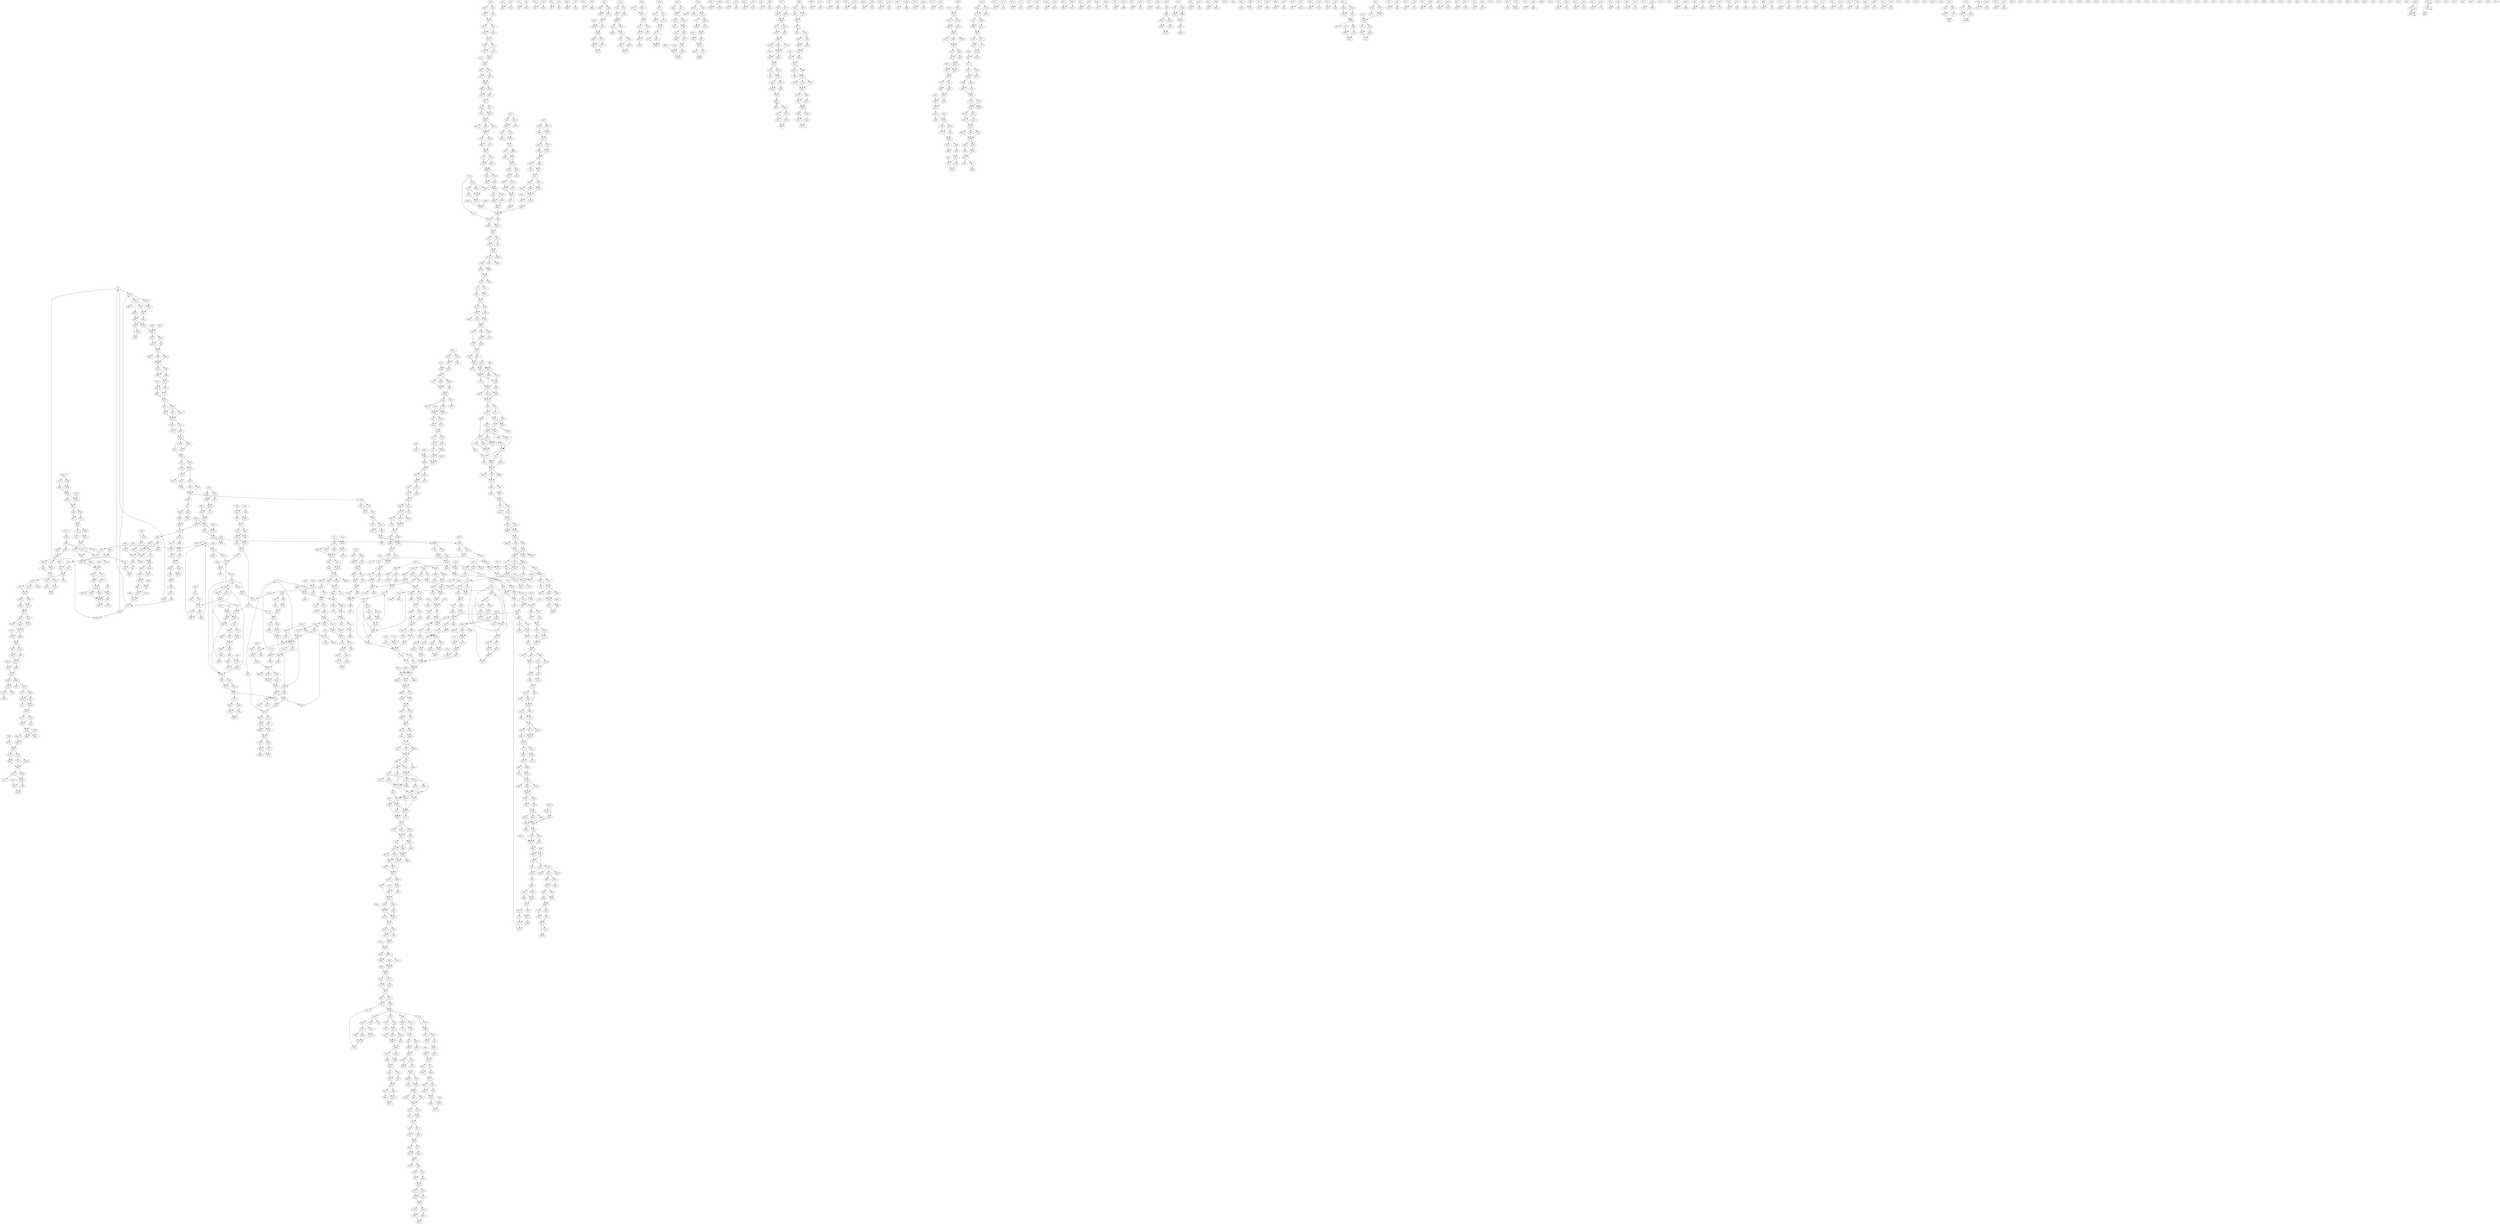 digraph adj {
graph [k=96]
edge [d=-95]
"78+" [l=188 C=23715]
"78-" [l=188 C=23715]
"97+" [l=142 C=2592]
"97-" [l=142 C=2592]
"241+" [l=656 C=25202]
"241-" [l=656 C=25202]
"284+" [l=127 C=1707]
"284-" [l=127 C=1707]
"286+" [l=127 C=1420]
"286-" [l=127 C=1420]
"303+" [l=172 C=19635]
"303-" [l=172 C=19635]
"352+" [l=123 C=7140]
"352-" [l=123 C=7140]
"353+" [l=103 C=2040]
"353-" [l=103 C=2040]
"362+" [l=172 C=15824]
"362-" [l=172 C=15824]
"383+" [l=154 C=2924]
"383-" [l=154 C=2924]
"423+" [l=116 C=1354]
"423-" [l=116 C=1354]
"426+" [l=116 C=1635]
"426-" [l=116 C=1635]
"494+" [l=146 C=1983]
"494-" [l=146 C=1983]
"495+" [l=133 C=9690]
"495-" [l=133 C=9690]
"496+" [l=104 C=2295]
"496-" [l=104 C=2295]
"499+" [l=170 C=19125]
"499-" [l=170 C=19125]
"513+" [l=140 C=8912]
"513-" [l=140 C=8912]
"527+" [l=167 C=2517]
"527-" [l=167 C=2517]
"544+" [l=205 C=6328]
"544-" [l=205 C=6328]
"545+" [l=157 C=6524]
"545-" [l=157 C=6524]
"547+" [l=132 C=1162]
"547-" [l=132 C=1162]
"579+" [l=171 C=2996]
"579-" [l=171 C=2996]
"591+" [l=135 C=10200]
"591-" [l=135 C=10200]
"592+" [l=191 C=216]
"592-" [l=191 C=216]
"593+" [l=100 C=1091]
"593-" [l=100 C=1091]
"620+" [l=191 C=19277]
"620-" [l=191 C=19277]
"626+" [l=497 C=17699]
"626-" [l=497 C=17699]
"642+" [l=138 C=2145]
"642-" [l=138 C=2145]
"644+" [l=138 C=2941]
"644-" [l=138 C=2941]
"649+" [l=129 C=2112]
"649-" [l=129 C=2112]
"676+" [l=353 C=13757]
"676-" [l=353 C=13757]
"733+" [l=134 C=9851]
"733-" [l=134 C=9851]
"737+" [l=112 C=1768]
"737-" [l=112 C=1768]
"738+" [l=191 C=4359]
"738-" [l=191 C=4359]
"745+" [l=287 C=7729]
"745-" [l=287 C=7729]
"746+" [l=146 C=4244]
"746-" [l=146 C=4244]
"748+" [l=146 C=3069]
"748-" [l=146 C=3069]
"831+" [l=166 C=2710]
"831-" [l=166 C=2710]
"899+" [l=182 C=22185]
"899-" [l=182 C=22185]
"903+" [l=128 C=8415]
"903-" [l=128 C=8415]
"907+" [l=172 C=4000]
"907-" [l=172 C=4000]
"909+" [l=172 C=4022]
"909-" [l=172 C=4022]
"973+" [l=181 C=3868]
"973-" [l=181 C=3868]
"980+" [l=683 C=25073]
"980-" [l=683 C=25073]
"981+" [l=191 C=192]
"981-" [l=191 C=192]
"1024+" [l=152 C=3153]
"1024-" [l=152 C=3153]
"1027+" [l=152 C=3078]
"1027-" [l=152 C=3078]
"1048+" [l=188 C=4961]
"1048-" [l=188 C=4961]
"1051+" [l=186 C=23205]
"1051-" [l=186 C=23205]
"1062+" [l=174 C=3031]
"1062-" [l=174 C=3031]
"1074+" [l=131 C=2689]
"1074-" [l=131 C=2689]
"1129+" [l=3401 C=143742]
"1129-" [l=3401 C=143742]
"1133+" [l=104 C=2002]
"1133-" [l=104 C=2002]
"1135+" [l=165 C=9610]
"1135-" [l=165 C=9610]
"1137+" [l=96 C=255]
"1137-" [l=96 C=255]
"1140+" [l=96 C=255]
"1140-" [l=96 C=255]
"1214+" [l=603 C=28540]
"1214-" [l=603 C=28540]
"1257+" [l=125 C=1543]
"1257-" [l=125 C=1543]
"1260+" [l=125 C=1439]
"1260-" [l=125 C=1439]
"1290+" [l=191 C=192]
"1290-" [l=191 C=192]
"1320+" [l=772 C=36024]
"1320-" [l=772 C=36024]
"1351+" [l=383 C=14117]
"1351-" [l=383 C=14117]
"1352+" [l=97 C=176]
"1352-" [l=97 C=176]
"1354+" [l=115 C=1733]
"1354-" [l=115 C=1733]
"1356+" [l=180 C=10248]
"1356-" [l=180 C=10248]
"1375+" [l=190 C=21048]
"1375-" [l=190 C=21048]
"1453+" [l=146 C=2368]
"1453-" [l=146 C=2368]
"1455+" [l=146 C=1942]
"1455-" [l=146 C=1942]
"1484+" [l=3002 C=125071]
"1484-" [l=3002 C=125071]
"1505+" [l=109 C=601]
"1505-" [l=109 C=601]
"1507+" [l=115 C=1051]
"1507-" [l=115 C=1051]
"1509+" [l=115 C=997]
"1509-" [l=115 C=997]
"1514+" [l=110 C=929]
"1514-" [l=110 C=929]
"1542+" [l=160 C=3352]
"1542-" [l=160 C=3352]
"1591+" [l=641 C=31937]
"1591-" [l=641 C=31937]
"1592+" [l=191 C=4618]
"1592-" [l=191 C=4618]
"1594+" [l=206 C=9613]
"1594-" [l=206 C=9613]
"1603+" [l=99 C=1020]
"1603-" [l=99 C=1020]
"1614+" [l=185 C=22950]
"1614-" [l=185 C=22950]
"1627+" [l=188 C=4729]
"1627-" [l=188 C=4729]
"1648+" [l=191 C=3947]
"1648-" [l=191 C=3947]
"1649+" [l=161 C=2641]
"1649-" [l=161 C=2641]
"1653+" [l=108 C=597]
"1653-" [l=108 C=597]
"1685+" [l=191 C=192]
"1685-" [l=191 C=192]
"1686+" [l=178 C=3893]
"1686-" [l=178 C=3893]
"1701+" [l=185 C=4042]
"1701-" [l=185 C=4042]
"1704+" [l=112 C=1818]
"1704-" [l=112 C=1818]
"1706+" [l=139 C=7673]
"1706-" [l=139 C=7673]
"1708+" [l=98 C=519]
"1708-" [l=98 C=519]
"1717+" [l=137 C=2491]
"1717-" [l=137 C=2491]
"1723+" [l=191 C=2934]
"1723-" [l=191 C=2934]
"1774+" [l=148 C=13515]
"1774-" [l=148 C=13515]
"1782+" [l=178 C=5576]
"1782-" [l=178 C=5576]
"1792+" [l=124 C=1131]
"1792-" [l=124 C=1131]
"1833+" [l=151 C=3863]
"1833-" [l=151 C=3863]
"1834+" [l=191 C=192]
"1834-" [l=191 C=192]
"1865+" [l=192 C=4401]
"1865-" [l=192 C=4401]
"1868+" [l=187 C=4079]
"1868-" [l=187 C=4079]
"1885+" [l=164 C=2905]
"1885-" [l=164 C=2905]
"1896+" [l=113 C=1406]
"1896-" [l=113 C=1406]
"1898+" [l=113 C=1141]
"1898-" [l=113 C=1141]
"1989+" [l=545 C=41106]
"1989-" [l=545 C=41106]
"1990+" [l=188 C=186]
"1990-" [l=188 C=186]
"1991+" [l=125 C=2388]
"1991-" [l=125 C=2388]
"2003+" [l=174 C=3111]
"2003-" [l=174 C=3111]
"2041+" [l=144 C=6232]
"2041-" [l=144 C=6232]
"2053+" [l=191 C=24480]
"2053-" [l=191 C=24480]
"2056+" [l=714 C=26133]
"2056-" [l=714 C=26133]
"2079+" [l=185 C=4377]
"2079-" [l=185 C=4377]
"2172+" [l=135 C=2137]
"2172-" [l=135 C=2137]
"2174+" [l=135 C=2161]
"2174-" [l=135 C=2161]
"2229+" [l=145 C=3537]
"2229-" [l=145 C=3537]
"2231+" [l=145 C=3625]
"2231-" [l=145 C=3625]
"2243+" [l=131 C=1712]
"2243-" [l=131 C=1712]
"2246+" [l=131 C=1580]
"2246-" [l=131 C=1580]
"2262+" [l=131 C=9180]
"2262-" [l=131 C=9180]
"2280+" [l=100 C=734]
"2280-" [l=100 C=734]
"2282+" [l=118 C=2667]
"2282-" [l=118 C=2667]
"2283+" [l=191 C=5542]
"2283-" [l=191 C=5542]
"2285+" [l=167 C=2751]
"2285-" [l=167 C=2751]
"2315+" [l=110 C=614]
"2315-" [l=110 C=614]
"2317+" [l=110 C=970]
"2317-" [l=110 C=970]
"2366+" [l=114 C=1204]
"2366-" [l=114 C=1204]
"2368+" [l=114 C=1192]
"2368-" [l=114 C=1192]
"2371+" [l=128 C=829]
"2371-" [l=128 C=829]
"2389+" [l=130 C=1820]
"2389-" [l=130 C=1820]
"2425+" [l=827 C=26664]
"2425-" [l=827 C=26664]
"2431+" [l=98 C=765]
"2431-" [l=98 C=765]
"2456+" [l=150 C=2778]
"2456-" [l=150 C=2778]
"2485+" [l=191 C=5610]
"2485-" [l=191 C=5610]
"2517+" [l=134 C=9945]
"2517-" [l=134 C=9945]
"2527+" [l=134 C=9945]
"2527-" [l=134 C=9945]
"2540+" [l=168 C=3266]
"2540-" [l=168 C=3266]
"2542+" [l=168 C=4267]
"2542-" [l=168 C=4267]
"2565+" [l=715 C=24410]
"2565-" [l=715 C=24410]
"2576+" [l=178 C=3170]
"2576-" [l=178 C=3170]
"2583+" [l=130 C=1810]
"2583-" [l=130 C=1810]
"2585+" [l=130 C=2082]
"2585-" [l=130 C=2082]
"2619+" [l=187 C=4861]
"2619-" [l=187 C=4861]
"2621+" [l=187 C=5054]
"2621-" [l=187 C=5054]
"2628+" [l=119 C=6120]
"2628-" [l=119 C=6120]
"2673+" [l=108 C=1127]
"2673-" [l=108 C=1127]
"2689+" [l=162 C=4911]
"2689-" [l=162 C=4911]
"2715+" [l=130 C=1921]
"2715-" [l=130 C=1921]
"2717+" [l=130 C=2284]
"2717-" [l=130 C=2284]
"2773+" [l=163 C=4400]
"2773-" [l=163 C=4400]
"2786+" [l=142 C=11985]
"2786-" [l=142 C=11985]
"2806+" [l=191 C=6019]
"2806-" [l=191 C=6019]
"2810+" [l=155 C=11117]
"2810-" [l=155 C=11117]
"2811+" [l=128 C=6945]
"2811-" [l=128 C=6945]
"2833+" [l=129 C=1729]
"2833-" [l=129 C=1729]
"2837+" [l=153 C=1543]
"2837-" [l=153 C=1543]
"2853+" [l=151 C=1545]
"2853-" [l=151 C=1545]
"2854+" [l=191 C=192]
"2854-" [l=191 C=192]
"2860+" [l=682 C=23217]
"2860-" [l=682 C=23217]
"2887+" [l=187 C=23460]
"2887-" [l=187 C=23460]
"2924+" [l=527 C=11536]
"2924-" [l=527 C=11536]
"2935+" [l=191 C=192]
"2935-" [l=191 C=192]
"2938+" [l=161 C=2434]
"2938-" [l=161 C=2434]
"2950+" [l=120 C=1647]
"2950-" [l=120 C=1647]
"2952+" [l=191 C=192]
"2952-" [l=191 C=192]
"2967+" [l=162 C=2186]
"2967-" [l=162 C=2186]
"2990+" [l=163 C=2721]
"2990-" [l=163 C=2721]
"2991+" [l=233 C=11604]
"2991-" [l=233 C=11604]
"3001+" [l=128 C=1388]
"3001-" [l=128 C=1388]
"3014+" [l=120 C=1572]
"3014-" [l=120 C=1572]
"3018+" [l=140 C=8119]
"3018-" [l=140 C=8119]
"3051+" [l=190 C=190]
"3051-" [l=190 C=190]
"3055+" [l=108 C=556]
"3055-" [l=108 C=556]
"3056+" [l=129 C=3085]
"3056-" [l=129 C=3085]
"3058+" [l=108 C=538]
"3058-" [l=108 C=538]
"3063+" [l=126 C=3300]
"3063-" [l=126 C=3300]
"3150+" [l=130 C=1522]
"3150-" [l=130 C=1522]
"3152+" [l=190 C=5984]
"3152-" [l=190 C=5984]
"3184+" [l=619 C=24573]
"3184-" [l=619 C=24573]
"3207+" [l=188 C=186]
"3207-" [l=188 C=186]
"3222+" [l=191 C=192]
"3222-" [l=191 C=192]
"3278+" [l=166 C=4229]
"3278-" [l=166 C=4229]
"3280+" [l=417 C=11202]
"3280-" [l=417 C=11202]
"3286+" [l=160 C=1545]
"3286-" [l=160 C=1545]
"3288+" [l=160 C=2062]
"3288-" [l=160 C=2062]
"3308+" [l=124 C=5317]
"3308-" [l=124 C=5317]
"3311+" [l=298 C=30592]
"3311-" [l=298 C=30592]
"3328+" [l=128 C=1194]
"3328-" [l=128 C=1194]
"3330+" [l=128 C=1233]
"3330-" [l=128 C=1233]
"3339+" [l=188 C=3903]
"3339-" [l=188 C=3903]
"3355+" [l=223 C=6669]
"3355-" [l=223 C=6669]
"3359+" [l=158 C=16065]
"3359-" [l=158 C=16065]
"3363+" [l=122 C=6885]
"3363-" [l=122 C=6885]
"3366+" [l=98 C=765]
"3366-" [l=98 C=765]
"3384+" [l=539 C=16681]
"3384-" [l=539 C=16681]
"3395+" [l=131 C=1747]
"3395-" [l=131 C=1747]
"3407+" [l=163 C=5579]
"3407-" [l=163 C=5579]
"3409+" [l=163 C=6461]
"3409-" [l=163 C=6461]
"3419+" [l=167 C=4253]
"3419-" [l=167 C=4253]
"3420+" [l=191 C=3323]
"3420-" [l=191 C=3323]
"3425+" [l=103 C=1852]
"3425-" [l=103 C=1852]
"3426+" [l=139 C=9959]
"3426-" [l=139 C=9959]
"3447+" [l=151 C=3455]
"3447-" [l=151 C=3455]
"3457+" [l=191 C=18397]
"3457-" [l=191 C=18397]
"3469+" [l=191 C=192]
"3469-" [l=191 C=192]
"3470+" [l=110 C=895]
"3470-" [l=110 C=895]
"3497+" [l=143 C=1577]
"3497-" [l=143 C=1577]
"3509+" [l=125 C=3160]
"3509-" [l=125 C=3160]
"3511+" [l=125 C=2492]
"3511-" [l=125 C=2492]
"3512+" [l=116 C=1689]
"3512-" [l=116 C=1689]
"3513+" [l=216 C=5050]
"3513-" [l=216 C=5050]
"3526+" [l=145 C=2926]
"3526-" [l=145 C=2926]
"3531+" [l=154 C=1741]
"3531-" [l=154 C=1741]
"3533+" [l=154 C=2067]
"3533-" [l=154 C=2067]
"3593+" [l=175 C=5413]
"3593-" [l=175 C=5413]
"3623+" [l=144 C=2353]
"3623-" [l=144 C=2353]
"3626+" [l=182 C=3636]
"3626-" [l=182 C=3636]
"3642+" [l=111 C=510]
"3642-" [l=111 C=510]
"3645+" [l=191 C=192]
"3645-" [l=191 C=192]
"3651+" [l=112 C=971]
"3651-" [l=112 C=971]
"3653+" [l=112 C=821]
"3653-" [l=112 C=821]
"3663+" [l=138 C=10965]
"3663-" [l=138 C=10965]
"3672+" [l=191 C=192]
"3672-" [l=191 C=192]
"3730+" [l=184 C=4378]
"3730-" [l=184 C=4378]
"3749+" [l=162 C=2981]
"3749-" [l=162 C=2981]
"3751+" [l=162 C=2649]
"3751-" [l=162 C=2649]
"3761+" [l=171 C=3368]
"3761-" [l=171 C=3368]
"3809+" [l=142 C=11985]
"3809-" [l=142 C=11985]
"3832+" [l=128 C=1360]
"3832-" [l=128 C=1360]
"3837+" [l=145 C=3310]
"3837-" [l=145 C=3310]
"3849+" [l=128 C=7487]
"3849-" [l=128 C=7487]
"3868+" [l=164 C=4042]
"3868-" [l=164 C=4042]
"3876+" [l=161 C=1680]
"3876-" [l=161 C=1680]
"3881+" [l=131 C=1398]
"3881-" [l=131 C=1398]
"3882+" [l=191 C=192]
"3882-" [l=191 C=192]
"3890+" [l=163 C=4120]
"3890-" [l=163 C=4120]
"3934+" [l=191 C=4559]
"3934-" [l=191 C=4559]
"3937+" [l=123 C=1963]
"3937-" [l=123 C=1963]
"3944+" [l=187 C=4713]
"3944-" [l=187 C=4713]
"3952+" [l=110 C=911]
"3952-" [l=110 C=911]
"3970+" [l=134 C=1837]
"3970-" [l=134 C=1837]
"3974+" [l=117 C=777]
"3974-" [l=117 C=777]
"3985+" [l=122 C=949]
"3985-" [l=122 C=949]
"3988+" [l=132 C=1613]
"3988-" [l=132 C=1613]
"3997+" [l=201 C=2892]
"3997-" [l=201 C=2892]
"4010+" [l=137 C=2968]
"4010-" [l=137 C=2968]
"4014+" [l=191 C=5383]
"4014-" [l=191 C=5383]
"4023+" [l=179 C=4671]
"4023-" [l=179 C=4671]
"4043+" [l=153 C=9692]
"4043-" [l=153 C=9692]
"4062+" [l=107 C=1034]
"4062-" [l=107 C=1034]
"4081+" [l=218 C=5299]
"4081-" [l=218 C=5299]
"4091+" [l=181 C=1469]
"4091-" [l=181 C=1469]
"4093+" [l=188 C=3251]
"4093-" [l=188 C=3251]
"4117+" [l=98 C=489]
"4117-" [l=98 C=489]
"4140+" [l=148 C=2611]
"4140-" [l=148 C=2611]
"4161+" [l=113 C=991]
"4161-" [l=113 C=991]
"4169+" [l=173 C=3462]
"4169-" [l=173 C=3462]
"4174+" [l=191 C=9450]
"4174-" [l=191 C=9450]
"4179+" [l=191 C=4376]
"4179-" [l=191 C=4376]
"4180+" [l=426 C=14348]
"4180-" [l=426 C=14348]
"4185+" [l=131 C=1341]
"4185-" [l=131 C=1341]
"4191+" [l=153 C=2279]
"4191-" [l=153 C=2279]
"4196+" [l=136 C=2619]
"4196-" [l=136 C=2619]
"4221+" [l=194 C=7017]
"4221-" [l=194 C=7017]
"4224+" [l=186 C=4129]
"4224-" [l=186 C=4129]
"4227+" [l=593 C=17634]
"4227-" [l=593 C=17634]
"4235+" [l=111 C=1010]
"4235-" [l=111 C=1010]
"4238+" [l=146 C=2501]
"4238-" [l=146 C=2501]
"4244+" [l=160 C=2977]
"4244-" [l=160 C=2977]
"4267+" [l=144 C=1881]
"4267-" [l=144 C=1881]
"4303+" [l=108 C=771]
"4303-" [l=108 C=771]
"4305+" [l=108 C=685]
"4305-" [l=108 C=685]
"4324+" [l=183 C=2775]
"4324-" [l=183 C=2775]
"4326+" [l=185 C=3442]
"4326-" [l=185 C=3442]
"4336+" [l=108 C=438]
"4336-" [l=108 C=438]
"4338+" [l=123 C=960]
"4338-" [l=123 C=960]
"4351+" [l=130 C=1638]
"4351-" [l=130 C=1638]
"4380+" [l=113 C=793]
"4380-" [l=113 C=793]
"4404+" [l=270 C=9753]
"4404-" [l=270 C=9753]
"4408+" [l=122 C=1686]
"4408-" [l=122 C=1686]
"4422+" [l=187 C=8983]
"4422-" [l=187 C=8983]
"4439+" [l=150 C=3298]
"4439-" [l=150 C=3298]
"4455+" [l=138 C=1837]
"4455-" [l=138 C=1837]
"4472+" [l=122 C=1678]
"4472-" [l=122 C=1678]
"4499+" [l=166 C=5372]
"4499-" [l=166 C=5372]
"4501+" [l=166 C=4667]
"4501-" [l=166 C=4667]
"4513+" [l=143 C=2057]
"4513-" [l=143 C=2057]
"4514+" [l=109 C=558]
"4514-" [l=109 C=558]
"4522+" [l=99 C=170]
"4522-" [l=99 C=170]
"4524+" [l=160 C=2625]
"4524-" [l=160 C=2625]
"4525+" [l=192 C=1744]
"4525-" [l=192 C=1744]
"4532+" [l=168 C=8781]
"4532-" [l=168 C=8781]
"4543+" [l=132 C=1572]
"4543-" [l=132 C=1572]
"4575+" [l=245 C=6676]
"4575-" [l=245 C=6676]
"4580+" [l=551 C=24309]
"4580-" [l=551 C=24309]
"4587+" [l=150 C=2664]
"4587-" [l=150 C=2664]
"4596+" [l=152 C=5296]
"4596-" [l=152 C=5296]
"4604+" [l=149 C=3200]
"4604-" [l=149 C=3200]
"4606+" [l=149 C=3459]
"4606-" [l=149 C=3459]
"4608+" [l=183 C=4957]
"4608-" [l=183 C=4957]
"4610+" [l=183 C=4047]
"4610-" [l=183 C=4047]
"4618+" [l=138 C=2128]
"4618-" [l=138 C=2128]
"4632+" [l=127 C=1645]
"4632-" [l=127 C=1645]
"4647+" [l=137 C=2850]
"4647-" [l=137 C=2850]
"4663+" [l=273 C=8157]
"4663-" [l=273 C=8157]
"4673+" [l=171 C=3794]
"4673-" [l=171 C=3794]
"4675+" [l=187 C=4016]
"4675-" [l=187 C=4016]
"4677+" [l=98 C=158]
"4677-" [l=98 C=158]
"4696+" [l=137 C=2449]
"4696-" [l=137 C=2449]
"4724+" [l=106 C=685]
"4724-" [l=106 C=685]
"4735+" [l=338 C=11377]
"4735-" [l=338 C=11377]
"4749+" [l=120 C=2025]
"4749-" [l=120 C=2025]
"4753+" [l=340 C=13530]
"4753-" [l=340 C=13530]
"4761+" [l=131 C=954]
"4761-" [l=131 C=954]
"4793+" [l=191 C=192]
"4793-" [l=191 C=192]
"4803+" [l=126 C=898]
"4803-" [l=126 C=898]
"4815+" [l=190 C=2508]
"4815-" [l=190 C=2508]
"4820+" [l=144 C=2308]
"4820-" [l=144 C=2308]
"4850+" [l=109 C=1244]
"4850-" [l=109 C=1244]
"4853+" [l=109 C=1479]
"4853-" [l=109 C=1479]
"4868+" [l=183 C=4484]
"4868-" [l=183 C=4484]
"4886+" [l=331 C=11212]
"4886-" [l=331 C=11212]
"4887+" [l=120 C=1190]
"4887-" [l=120 C=1190]
"4890+" [l=191 C=192]
"4890-" [l=191 C=192]
"4898+" [l=182 C=4655]
"4898-" [l=182 C=4655]
"4900+" [l=191 C=192]
"4900-" [l=191 C=192]
"4901+" [l=148 C=4799]
"4901-" [l=148 C=4799]
"4920+" [l=111 C=987]
"4920-" [l=111 C=987]
"4923+" [l=132 C=2137]
"4923-" [l=132 C=2137]
"4926+" [l=130 C=1738]
"4926-" [l=130 C=1738]
"4928+" [l=130 C=1515]
"4928-" [l=130 C=1515]
"4930+" [l=130 C=1544]
"4930-" [l=130 C=1544]
"4933+" [l=161 C=2823]
"4933-" [l=161 C=2823]
"4969+" [l=175 C=3953]
"4969-" [l=175 C=3953]
"4983+" [l=181 C=4911]
"4983-" [l=181 C=4911]
"4989+" [l=191 C=192]
"4989-" [l=191 C=192]
"5015+" [l=185 C=3096]
"5015-" [l=185 C=3096]
"5016+" [l=191 C=5988]
"5016-" [l=191 C=5988]
"5029+" [l=171 C=5619]
"5029-" [l=171 C=5619]
"5033+" [l=191 C=192]
"5033-" [l=191 C=192]
"5063+" [l=167 C=1991]
"5063-" [l=167 C=1991]
"5065+" [l=121 C=3200]
"5065-" [l=121 C=3200]
"5073+" [l=127 C=1428]
"5073-" [l=127 C=1428]
"5083+" [l=136 C=1736]
"5083-" [l=136 C=1736]
"5109+" [l=110 C=1094]
"5109-" [l=110 C=1094]
"5111+" [l=110 C=914]
"5111-" [l=110 C=914]
"5123+" [l=148 C=2793]
"5123-" [l=148 C=2793]
"5125+" [l=143 C=1521]
"5125-" [l=143 C=1521]
"5168+" [l=111 C=1033]
"5168-" [l=111 C=1033]
"5182+" [l=191 C=3079]
"5182-" [l=191 C=3079]
"5191+" [l=333 C=9888]
"5191-" [l=333 C=9888]
"5203+" [l=186 C=2500]
"5203-" [l=186 C=2500]
"5221+" [l=119 C=1223]
"5221-" [l=119 C=1223]
"5224+" [l=119 C=1646]
"5224-" [l=119 C=1646]
"5265+" [l=122 C=1944]
"5265-" [l=122 C=1944]
"5290+" [l=187 C=184]
"5290-" [l=187 C=184]
"5315+" [l=191 C=192]
"5315-" [l=191 C=192]
"5341+" [l=121 C=949]
"5341-" [l=121 C=949]
"5343+" [l=121 C=1267]
"5343-" [l=121 C=1267]
"5351+" [l=138 C=2669]
"5351-" [l=138 C=2669]
"5357+" [l=165 C=3179]
"5357-" [l=165 C=3179]
"5358+" [l=191 C=192]
"5358-" [l=191 C=192]
"5371+" [l=153 C=2541]
"5371-" [l=153 C=2541]
"5373+" [l=153 C=3210]
"5373-" [l=153 C=3210]
"5407+" [l=191 C=192]
"5407-" [l=191 C=192]
"5411+" [l=127 C=1104]
"5411-" [l=127 C=1104]
"5412+" [l=189 C=2715]
"5412-" [l=189 C=2715]
"5415+" [l=189 C=4074]
"5415-" [l=189 C=4074]
"5416+" [l=255 C=6119]
"5416-" [l=255 C=6119]
"5424+" [l=121 C=1979]
"5424-" [l=121 C=1979]
"5450+" [l=191 C=4680]
"5450-" [l=191 C=4680]
"5463+" [l=191 C=192]
"5463-" [l=191 C=192]
"5475+" [l=108 C=619]
"5475-" [l=108 C=619]
"5499+" [l=171 C=4202]
"5499-" [l=171 C=4202]
"5511+" [l=190 C=3972]
"5511-" [l=190 C=3972]
"5536+" [l=171 C=3123]
"5536-" [l=171 C=3123]
"5541+" [l=191 C=192]
"5541-" [l=191 C=192]
"5547+" [l=136 C=2133]
"5547-" [l=136 C=2133]
"5558+" [l=191 C=4413]
"5558-" [l=191 C=4413]
"5569+" [l=166 C=4335]
"5569-" [l=166 C=4335]
"5570+" [l=191 C=192]
"5570-" [l=191 C=192]
"5584+" [l=191 C=192]
"5584-" [l=191 C=192]
"5596+" [l=191 C=5131]
"5596-" [l=191 C=5131]
"5619+" [l=191 C=192]
"5619-" [l=191 C=192]
"5639+" [l=104 C=339]
"5639-" [l=104 C=339]
"5642+" [l=180 C=4215]
"5642-" [l=180 C=4215]
"5647+" [l=409 C=9356]
"5647-" [l=409 C=9356]
"5658+" [l=191 C=192]
"5658-" [l=191 C=192]
"5691+" [l=143 C=1366]
"5691-" [l=143 C=1366]
"5705+" [l=191 C=1670]
"5705-" [l=191 C=1670]
"5708+" [l=146 C=2254]
"5708-" [l=146 C=2254]
"5720+" [l=164 C=2082]
"5720-" [l=164 C=2082]
"5723+" [l=110 C=550]
"5723-" [l=110 C=550]
"5729+" [l=191 C=192]
"5729-" [l=191 C=192]
"5756+" [l=160 C=2649]
"5756-" [l=160 C=2649]
"5778+" [l=190 C=3035]
"5778-" [l=190 C=3035]
"5782+" [l=181 C=8562]
"5782-" [l=181 C=8562]
"5783+" [l=191 C=2778]
"5783-" [l=191 C=2778]
"5822+" [l=191 C=193]
"5822-" [l=191 C=193]
"5827+" [l=128 C=1819]
"5827-" [l=128 C=1819]
"5831+" [l=191 C=192]
"5831-" [l=191 C=192]
"5840+" [l=134 C=1895]
"5840-" [l=134 C=1895]
"5843+" [l=126 C=825]
"5843-" [l=126 C=825]
"5871+" [l=191 C=192]
"5871-" [l=191 C=192]
"5876+" [l=97 C=196]
"5876-" [l=97 C=196]
"5889+" [l=187 C=3364]
"5889-" [l=187 C=3364]
"5894+" [l=191 C=232]
"5894-" [l=191 C=232]
"5901+" [l=160 C=2873]
"5901-" [l=160 C=2873]
"5903+" [l=160 C=2676]
"5903-" [l=160 C=2676]
"5915+" [l=182 C=4977]
"5915-" [l=182 C=4977]
"5916+" [l=191 C=192]
"5916-" [l=191 C=192]
"5948+" [l=191 C=192]
"5948-" [l=191 C=192]
"5960+" [l=191 C=238]
"5960-" [l=191 C=238]
"5964+" [l=143 C=2611]
"5964-" [l=143 C=2611]
"5973+" [l=191 C=204]
"5973-" [l=191 C=204]
"5974+" [l=113 C=671]
"5974-" [l=113 C=671]
"5982+" [l=191 C=192]
"5982-" [l=191 C=192]
"5990+" [l=130 C=1332]
"5990-" [l=130 C=1332]
"6004+" [l=191 C=277]
"6004-" [l=191 C=277]
"6007+" [l=191 C=4586]
"6007-" [l=191 C=4586]
"6016+" [l=131 C=1020]
"6016-" [l=131 C=1020]
"6041+" [l=176 C=2542]
"6041-" [l=176 C=2542]
"6058+" [l=131 C=2645]
"6058-" [l=131 C=2645]
"6061+" [l=191 C=192]
"6061-" [l=191 C=192]
"6074+" [l=162 C=2430]
"6074-" [l=162 C=2430]
"6081+" [l=191 C=192]
"6081-" [l=191 C=192]
"6116+" [l=191 C=192]
"6116-" [l=191 C=192]
"6126+" [l=191 C=203]
"6126-" [l=191 C=203]
"6141+" [l=186 C=182]
"6141-" [l=186 C=182]
"6142+" [l=191 C=2075]
"6142-" [l=191 C=2075]
"6147+" [l=142 C=2390]
"6147-" [l=142 C=2390]
"6158+" [l=128 C=2115]
"6158-" [l=128 C=2115]
"6161+" [l=191 C=192]
"6161-" [l=191 C=192]
"6169+" [l=190 C=190]
"6169-" [l=190 C=190]
"6170+" [l=128 C=1847]
"6170-" [l=128 C=1847]
"6185+" [l=191 C=192]
"6185-" [l=191 C=192]
"6196+" [l=136 C=1912]
"6196-" [l=136 C=1912]
"6205+" [l=191 C=192]
"6205-" [l=191 C=192]
"6207+" [l=126 C=828]
"6207-" [l=126 C=828]
"6208+" [l=191 C=192]
"6208-" [l=191 C=192]
"6216+" [l=142 C=2674]
"6216-" [l=142 C=2674]
"6234+" [l=176 C=2615]
"6234-" [l=176 C=2615]
"6242+" [l=130 C=1614]
"6242-" [l=130 C=1614]
"6256+" [l=191 C=192]
"6256-" [l=191 C=192]
"6264+" [l=191 C=192]
"6264-" [l=191 C=192]
"6279+" [l=191 C=192]
"6279-" [l=191 C=192]
"6281+" [l=184 C=3509]
"6281-" [l=184 C=3509]
"6287+" [l=138 C=2002]
"6287-" [l=138 C=2002]
"6290+" [l=117 C=737]
"6290-" [l=117 C=737]
"6304+" [l=125 C=1256]
"6304-" [l=125 C=1256]
"6312+" [l=191 C=192]
"6312-" [l=191 C=192]
"6321+" [l=191 C=200]
"6321-" [l=191 C=200]
"6333+" [l=191 C=192]
"6333-" [l=191 C=192]
"6342+" [l=189 C=188]
"6342-" [l=189 C=188]
"6344+" [l=127 C=1351]
"6344-" [l=127 C=1351]
"6357+" [l=191 C=192]
"6357-" [l=191 C=192]
"6362+" [l=119 C=1233]
"6362-" [l=119 C=1233]
"6373+" [l=107 C=741]
"6373-" [l=107 C=741]
"6375+" [l=191 C=192]
"6375-" [l=191 C=192]
"6379+" [l=191 C=192]
"6379-" [l=191 C=192]
"6380+" [l=191 C=192]
"6380-" [l=191 C=192]
"6396+" [l=189 C=188]
"6396-" [l=189 C=188]
"6404+" [l=191 C=345]
"6404-" [l=191 C=345]
"6411+" [l=191 C=263]
"6411-" [l=191 C=263]
"6420+" [l=191 C=193]
"6420-" [l=191 C=193]
"6422+" [l=191 C=384]
"6422-" [l=191 C=384]
"6431+" [l=191 C=192]
"6431-" [l=191 C=192]
"6435+" [l=191 C=192]
"6435-" [l=191 C=192]
"6444+" [l=191 C=192]
"6444-" [l=191 C=192]
"6447+" [l=156 C=3123]
"6447-" [l=156 C=3123]
"6448+" [l=191 C=200]
"6448-" [l=191 C=200]
"6456+" [l=191 C=192]
"6456-" [l=191 C=192]
"6466+" [l=191 C=192]
"6466-" [l=191 C=192]
"6467+" [l=191 C=192]
"6467-" [l=191 C=192]
"6468+" [l=191 C=192]
"6468-" [l=191 C=192]
"6472+" [l=191 C=192]
"6472-" [l=191 C=192]
"6493+" [l=191 C=192]
"6493-" [l=191 C=192]
"6500+" [l=191 C=192]
"6500-" [l=191 C=192]
"6506+" [l=191 C=192]
"6506-" [l=191 C=192]
"6521+" [l=191 C=192]
"6521-" [l=191 C=192]
"6525+" [l=191 C=192]
"6525-" [l=191 C=192]
"6529+" [l=191 C=195]
"6529-" [l=191 C=195]
"6533+" [l=191 C=192]
"6533-" [l=191 C=192]
"6537+" [l=191 C=192]
"6537-" [l=191 C=192]
"6540+" [l=191 C=197]
"6540-" [l=191 C=197]
"6549+" [l=191 C=192]
"6549-" [l=191 C=192]
"6551+" [l=191 C=192]
"6551-" [l=191 C=192]
"6571+" [l=190 C=190]
"6571-" [l=190 C=190]
"6591+" [l=191 C=192]
"6591-" [l=191 C=192]
"6598+" [l=191 C=192]
"6598-" [l=191 C=192]
"6611+" [l=191 C=192]
"6611-" [l=191 C=192]
"6615+" [l=100 C=130]
"6615-" [l=100 C=130]
"6616+" [l=210 C=1373]
"6616-" [l=210 C=1373]
"6619+" [l=143 C=2090]
"6619-" [l=143 C=2090]
"6620+" [l=191 C=195]
"6620-" [l=191 C=195]
"6621+" [l=191 C=192]
"6621-" [l=191 C=192]
"6624+" [l=191 C=192]
"6624-" [l=191 C=192]
"6626+" [l=191 C=192]
"6626-" [l=191 C=192]
"6627+" [l=191 C=192]
"6627-" [l=191 C=192]
"6631+" [l=191 C=192]
"6631-" [l=191 C=192]
"6651+" [l=191 C=343]
"6651-" [l=191 C=343]
"6655+" [l=191 C=192]
"6655-" [l=191 C=192]
"6656+" [l=191 C=192]
"6656-" [l=191 C=192]
"6666+" [l=191 C=192]
"6666-" [l=191 C=192]
"6674+" [l=189 C=188]
"6674-" [l=189 C=188]
"6686+" [l=191 C=192]
"6686-" [l=191 C=192]
"6690+" [l=191 C=192]
"6690-" [l=191 C=192]
"6692+" [l=191 C=192]
"6692-" [l=191 C=192]
"6696+" [l=189 C=188]
"6696-" [l=189 C=188]
"6698+" [l=191 C=192]
"6698-" [l=191 C=192]
"6700+" [l=191 C=192]
"6700-" [l=191 C=192]
"6706+" [l=191 C=226]
"6706-" [l=191 C=226]
"6708+" [l=189 C=188]
"6708-" [l=189 C=188]
"6711+" [l=191 C=192]
"6711-" [l=191 C=192]
"6717+" [l=191 C=192]
"6717-" [l=191 C=192]
"6719+" [l=184 C=178]
"6719-" [l=184 C=178]
"6720+" [l=191 C=256]
"6720-" [l=191 C=256]
"6726+" [l=190 C=190]
"6726-" [l=190 C=190]
"6733+" [l=191 C=424]
"6733-" [l=191 C=424]
"6736+" [l=191 C=192]
"6736-" [l=191 C=192]
"6738+" [l=191 C=192]
"6738-" [l=191 C=192]
"6739+" [l=119 C=1537]
"6739-" [l=119 C=1537]
"6742+" [l=191 C=192]
"6742-" [l=191 C=192]
"6743+" [l=191 C=192]
"6743-" [l=191 C=192]
"6745+" [l=191 C=192]
"6745-" [l=191 C=192]
"6751+" [l=191 C=192]
"6751-" [l=191 C=192]
"6762+" [l=191 C=192]
"6762-" [l=191 C=192]
"6774+" [l=191 C=243]
"6774-" [l=191 C=243]
"6782+" [l=189 C=188]
"6782-" [l=189 C=188]
"6792+" [l=190 C=190]
"6792-" [l=190 C=190]
"6794+" [l=191 C=192]
"6794-" [l=191 C=192]
"6798+" [l=191 C=192]
"6798-" [l=191 C=192]
"6806+" [l=191 C=192]
"6806-" [l=191 C=192]
"6815+" [l=191 C=192]
"6815-" [l=191 C=192]
"6818+" [l=191 C=192]
"6818-" [l=191 C=192]
"6832+" [l=191 C=192]
"6832-" [l=191 C=192]
"6834+" [l=191 C=192]
"6834-" [l=191 C=192]
"6841+" [l=191 C=192]
"6841-" [l=191 C=192]
"6856+" [l=191 C=192]
"6856-" [l=191 C=192]
"6861+" [l=182 C=239]
"6861-" [l=182 C=239]
"6867+" [l=191 C=229]
"6867-" [l=191 C=229]
"6880+" [l=191 C=192]
"6880-" [l=191 C=192]
"6882+" [l=191 C=192]
"6882-" [l=191 C=192]
"6888+" [l=191 C=192]
"6888-" [l=191 C=192]
"6895+" [l=191 C=194]
"6895-" [l=191 C=194]
"6896+" [l=191 C=192]
"6896-" [l=191 C=192]
"6897+" [l=191 C=192]
"6897-" [l=191 C=192]
"6900+" [l=191 C=192]
"6900-" [l=191 C=192]
"6902+" [l=191 C=192]
"6902-" [l=191 C=192]
"6909+" [l=191 C=192]
"6909-" [l=191 C=192]
"6913+" [l=191 C=192]
"6913-" [l=191 C=192]
"6932+" [l=191 C=192]
"6932-" [l=191 C=192]
"6935+" [l=191 C=429]
"6935-" [l=191 C=429]
"6943+" [l=191 C=192]
"6943-" [l=191 C=192]
"6955+" [l=191 C=192]
"6955-" [l=191 C=192]
"6963+" [l=191 C=192]
"6963-" [l=191 C=192]
"6964+" [l=191 C=192]
"6964-" [l=191 C=192]
"6977+" [l=191 C=192]
"6977-" [l=191 C=192]
"6989+" [l=191 C=192]
"6989-" [l=191 C=192]
"6995+" [l=191 C=193]
"6995-" [l=191 C=193]
"7004+" [l=191 C=192]
"7004-" [l=191 C=192]
"7006+" [l=191 C=242]
"7006-" [l=191 C=242]
"7012+" [l=191 C=192]
"7012-" [l=191 C=192]
"7017+" [l=191 C=192]
"7017-" [l=191 C=192]
"7026+" [l=191 C=239]
"7026-" [l=191 C=239]
"7030+" [l=191 C=192]
"7030-" [l=191 C=192]
"7031+" [l=191 C=192]
"7031-" [l=191 C=192]
"7052+" [l=191 C=192]
"7052-" [l=191 C=192]
"7058+" [l=191 C=192]
"7058-" [l=191 C=192]
"7059+" [l=191 C=192]
"7059-" [l=191 C=192]
"7060+" [l=191 C=192]
"7060-" [l=191 C=192]
"7069+" [l=191 C=194]
"7069-" [l=191 C=194]
"7077+" [l=191 C=192]
"7077-" [l=191 C=192]
"7081+" [l=191 C=192]
"7081-" [l=191 C=192]
"7092+" [l=191 C=192]
"7092-" [l=191 C=192]
"7104+" [l=191 C=198]
"7104-" [l=191 C=198]
"7117+" [l=191 C=192]
"7117-" [l=191 C=192]
"7118+" [l=191 C=192]
"7118-" [l=191 C=192]
"7123+" [l=189 C=376]
"7123-" [l=189 C=376]
"7126+" [l=191 C=192]
"7126-" [l=191 C=192]
"7132+" [l=191 C=192]
"7132-" [l=191 C=192]
"7140+" [l=191 C=192]
"7140-" [l=191 C=192]
"7147+" [l=191 C=192]
"7147-" [l=191 C=192]
"7150+" [l=191 C=192]
"7150-" [l=191 C=192]
"7155+" [l=187 C=184]
"7155-" [l=187 C=184]
"7158+" [l=191 C=192]
"7158-" [l=191 C=192]
"7161+" [l=191 C=252]
"7161-" [l=191 C=252]
"7163+" [l=191 C=192]
"7163-" [l=191 C=192]
"7172+" [l=191 C=192]
"7172-" [l=191 C=192]
"7197+" [l=187 C=184]
"7197-" [l=187 C=184]
"7203+" [l=191 C=192]
"7203-" [l=191 C=192]
"7205+" [l=191 C=192]
"7205-" [l=191 C=192]
"7210+" [l=191 C=192]
"7210-" [l=191 C=192]
"7213+" [l=191 C=192]
"7213-" [l=191 C=192]
"7219+" [l=191 C=192]
"7219-" [l=191 C=192]
"7222+" [l=186 C=182]
"7222-" [l=186 C=182]
"7223+" [l=191 C=192]
"7223-" [l=191 C=192]
"7234+" [l=189 C=188]
"7234-" [l=189 C=188]
"7242+" [l=186 C=182]
"7242-" [l=186 C=182]
"7256+" [l=191 C=192]
"7256-" [l=191 C=192]
"7263+" [l=185 C=180]
"7263-" [l=185 C=180]
"7265+" [l=111 C=33]
"7265-" [l=111 C=33]
"7277+" [l=185 C=180]
"7277-" [l=185 C=180]
"7288+" [l=191 C=192]
"7288-" [l=191 C=192]
"7303+" [l=191 C=192]
"7303-" [l=191 C=192]
"7304+" [l=190 C=190]
"7304-" [l=190 C=190]
"7306+" [l=191 C=192]
"7306-" [l=191 C=192]
"7308+" [l=191 C=192]
"7308-" [l=191 C=192]
"7312+" [l=191 C=192]
"7312-" [l=191 C=192]
"7315+" [l=191 C=192]
"7315-" [l=191 C=192]
"7325+" [l=182 C=201]
"7325-" [l=182 C=201]
"7335+" [l=191 C=245]
"7335-" [l=191 C=245]
"7344+" [l=191 C=192]
"7344-" [l=191 C=192]
"7351+" [l=191 C=192]
"7351-" [l=191 C=192]
"7353+" [l=191 C=192]
"7353-" [l=191 C=192]
"7362+" [l=191 C=192]
"7362-" [l=191 C=192]
"7365+" [l=188 C=186]
"7365-" [l=188 C=186]
"7371+" [l=191 C=192]
"7371-" [l=191 C=192]
"7394+" [l=191 C=192]
"7394-" [l=191 C=192]
"7396+" [l=116 C=44]
"7396-" [l=116 C=44]
"7398+" [l=189 C=188]
"7398-" [l=189 C=188]
"7400+" [l=188 C=186]
"7400-" [l=188 C=186]
"7403+" [l=191 C=237]
"7403-" [l=191 C=237]
"7410+" [l=191 C=192]
"7410-" [l=191 C=192]
"7414+" [l=191 C=192]
"7414-" [l=191 C=192]
"7424+" [l=191 C=192]
"7424-" [l=191 C=192]
"7437+" [l=191 C=192]
"7437-" [l=191 C=192]
"7438+" [l=191 C=238]
"7438-" [l=191 C=238]
"7451+" [l=187 C=184]
"7451-" [l=187 C=184]
"7452+" [l=191 C=216]
"7452-" [l=191 C=216]
"7461+" [l=191 C=192]
"7461-" [l=191 C=192]
"7481+" [l=191 C=232]
"7481-" [l=191 C=232]
"7491+" [l=191 C=192]
"7491-" [l=191 C=192]
"7492+" [l=191 C=221]
"7492-" [l=191 C=221]
"7493+" [l=191 C=192]
"7493-" [l=191 C=192]
"7494+" [l=191 C=192]
"7494-" [l=191 C=192]
"7497+" [l=191 C=192]
"7497-" [l=191 C=192]
"7498+" [l=191 C=291]
"7498-" [l=191 C=291]
"7502+" [l=191 C=192]
"7502-" [l=191 C=192]
"7535+" [l=191 C=192]
"7535-" [l=191 C=192]
"7558+" [l=189 C=188]
"7558-" [l=189 C=188]
"7559+" [l=191 C=192]
"7559-" [l=191 C=192]
"7563+" [l=168 C=288]
"7563-" [l=168 C=288]
"7567+" [l=191 C=192]
"7567-" [l=191 C=192]
"7568+" [l=191 C=192]
"7568-" [l=191 C=192]
"7581+" [l=191 C=192]
"7581-" [l=191 C=192]
"7583+" [l=191 C=192]
"7583-" [l=191 C=192]
"7585+" [l=191 C=192]
"7585-" [l=191 C=192]
"7587+" [l=191 C=192]
"7587-" [l=191 C=192]
"7588+" [l=191 C=192]
"7588-" [l=191 C=192]
"7596+" [l=191 C=192]
"7596-" [l=191 C=192]
"7600+" [l=191 C=192]
"7600-" [l=191 C=192]
"7604+" [l=187 C=184]
"7604-" [l=187 C=184]
"7610+" [l=190 C=190]
"7610-" [l=190 C=190]
"7612+" [l=191 C=192]
"7612-" [l=191 C=192]
"7643+" [l=191 C=192]
"7643-" [l=191 C=192]
"7646+" [l=191 C=192]
"7646-" [l=191 C=192]
"7650+" [l=191 C=192]
"7650-" [l=191 C=192]
"7654+" [l=191 C=228]
"7654-" [l=191 C=228]
"7655+" [l=191 C=192]
"7655-" [l=191 C=192]
"7662+" [l=191 C=227]
"7662-" [l=191 C=227]
"7666+" [l=191 C=192]
"7666-" [l=191 C=192]
"7675+" [l=191 C=193]
"7675-" [l=191 C=193]
"7682+" [l=191 C=192]
"7682-" [l=191 C=192]
"7699+" [l=191 C=192]
"7699-" [l=191 C=192]
"7700+" [l=191 C=192]
"7700-" [l=191 C=192]
"7702+" [l=191 C=192]
"7702-" [l=191 C=192]
"7703+" [l=191 C=192]
"7703-" [l=191 C=192]
"7706+" [l=191 C=293]
"7706-" [l=191 C=293]
"7718+" [l=190 C=190]
"7718-" [l=190 C=190]
"7719+" [l=191 C=270]
"7719-" [l=191 C=270]
"7724+" [l=123 C=80]
"7724-" [l=123 C=80]
"7728+" [l=191 C=229]
"7728-" [l=191 C=229]
"7733+" [l=191 C=192]
"7733-" [l=191 C=192]
"7743+" [l=191 C=192]
"7743-" [l=191 C=192]
"7746+" [l=191 C=219]
"7746-" [l=191 C=219]
"7753+" [l=188 C=186]
"7753-" [l=188 C=186]
"7759+" [l=191 C=244]
"7759-" [l=191 C=244]
"7764+" [l=236 C=284]
"7764-" [l=236 C=284]
"7768+" [l=191 C=192]
"7768-" [l=191 C=192]
"7769+" [l=191 C=192]
"7769-" [l=191 C=192]
"7775+" [l=191 C=192]
"7775-" [l=191 C=192]
"7781+" [l=191 C=192]
"7781-" [l=191 C=192]
"7782+" [l=191 C=192]
"7782-" [l=191 C=192]
"7791+" [l=187 C=184]
"7791-" [l=187 C=184]
"7805+" [l=191 C=192]
"7805-" [l=191 C=192]
"7810+" [l=191 C=192]
"7810-" [l=191 C=192]
"7814+" [l=191 C=192]
"7814-" [l=191 C=192]
"7829+" [l=189 C=188]
"7829-" [l=189 C=188]
"7833+" [l=191 C=192]
"7833-" [l=191 C=192]
"7853+" [l=191 C=192]
"7853-" [l=191 C=192]
"7858+" [l=191 C=192]
"7858-" [l=191 C=192]
"7859+" [l=191 C=192]
"7859-" [l=191 C=192]
"7861+" [l=191 C=192]
"7861-" [l=191 C=192]
"7862+" [l=190 C=190]
"7862-" [l=190 C=190]
"7873+" [l=191 C=207]
"7873-" [l=191 C=207]
"7874+" [l=206 C=222]
"7874-" [l=206 C=222]
"7880+" [l=191 C=247]
"7880-" [l=191 C=247]
"7882+" [l=109 C=29]
"7882-" [l=109 C=29]
"7890+" [l=191 C=192]
"7890-" [l=191 C=192]
"7919+" [l=191 C=192]
"7919-" [l=191 C=192]
"7924+" [l=191 C=192]
"7924-" [l=191 C=192]
"7927+" [l=191 C=192]
"7927-" [l=191 C=192]
"7928+" [l=132 C=85]
"7928-" [l=132 C=85]
"7931+" [l=191 C=192]
"7931-" [l=191 C=192]
"7949+" [l=191 C=195]
"7949-" [l=191 C=195]
"7953+" [l=191 C=192]
"7953-" [l=191 C=192]
"7958+" [l=191 C=192]
"7958-" [l=191 C=192]
"7989+" [l=191 C=193]
"7989-" [l=191 C=193]
"7990+" [l=191 C=192]
"7990-" [l=191 C=192]
"7996+" [l=191 C=192]
"7996-" [l=191 C=192]
"8002+" [l=191 C=192]
"8002-" [l=191 C=192]
"8004+" [l=191 C=207]
"8004-" [l=191 C=207]
"8010+" [l=191 C=192]
"8010-" [l=191 C=192]
"8024+" [l=188 C=186]
"8024-" [l=188 C=186]
"8026+" [l=191 C=192]
"8026-" [l=191 C=192]
"8028+" [l=191 C=192]
"8028-" [l=191 C=192]
"8036+" [l=191 C=192]
"8036-" [l=191 C=192]
"8043+" [l=191 C=192]
"8043-" [l=191 C=192]
"8054+" [l=191 C=233]
"8054-" [l=191 C=233]
"8058+" [l=189 C=188]
"8058-" [l=189 C=188]
"8065+" [l=191 C=192]
"8065-" [l=191 C=192]
"8072+" [l=191 C=192]
"8072-" [l=191 C=192]
"8073+" [l=191 C=268]
"8073-" [l=191 C=268]
"8075+" [l=190 C=253]
"8075-" [l=190 C=253]
"8076+" [l=187 C=184]
"8076-" [l=187 C=184]
"8079+" [l=191 C=192]
"8079-" [l=191 C=192]
"8081+" [l=191 C=192]
"8081-" [l=191 C=192]
"8082+" [l=191 C=192]
"8082-" [l=191 C=192]
"8083+" [l=191 C=192]
"8083-" [l=191 C=192]
"8086+" [l=191 C=192]
"8086-" [l=191 C=192]
"8089+" [l=143 C=155]
"8089-" [l=143 C=155]
"8095+" [l=191 C=192]
"8095-" [l=191 C=192]
"8106+" [l=191 C=192]
"8106-" [l=191 C=192]
"8110+" [l=191 C=192]
"8110-" [l=191 C=192]
"8119+" [l=191 C=192]
"8119-" [l=191 C=192]
"8123+" [l=191 C=208]
"8123-" [l=191 C=208]
"8136+" [l=191 C=192]
"8136-" [l=191 C=192]
"8139+" [l=191 C=199]
"8139-" [l=191 C=199]
"8141+" [l=188 C=186]
"8141-" [l=188 C=186]
"8145+" [l=191 C=197]
"8145-" [l=191 C=197]
"8148+" [l=188 C=186]
"8148-" [l=188 C=186]
"8153+" [l=191 C=192]
"8153-" [l=191 C=192]
"8156+" [l=188 C=186]
"8156-" [l=188 C=186]
"8159+" [l=191 C=192]
"8159-" [l=191 C=192]
"8163+" [l=191 C=192]
"8163-" [l=191 C=192]
"8168+" [l=191 C=192]
"8168-" [l=191 C=192]
"8169+" [l=265 C=340]
"8169-" [l=265 C=340]
"8174+" [l=191 C=192]
"8174-" [l=191 C=192]
"8182+" [l=191 C=192]
"8182-" [l=191 C=192]
"8186+" [l=191 C=192]
"8186-" [l=191 C=192]
"8194+" [l=189 C=188]
"8194-" [l=189 C=188]
"8202+" [l=191 C=192]
"8202-" [l=191 C=192]
"8211+" [l=188 C=186]
"8211-" [l=188 C=186]
"8213+" [l=191 C=192]
"8213-" [l=191 C=192]
"8218+" [l=191 C=192]
"8218-" [l=191 C=192]
"8219+" [l=191 C=192]
"8219-" [l=191 C=192]
"8226+" [l=191 C=192]
"8226-" [l=191 C=192]
"8235+" [l=191 C=192]
"8235-" [l=191 C=192]
"8242+" [l=191 C=192]
"8242-" [l=191 C=192]
"8247+" [l=191 C=192]
"8247-" [l=191 C=192]
"8249+" [l=190 C=190]
"8249-" [l=190 C=190]
"8265+" [l=187 C=184]
"8265-" [l=187 C=184]
"8267+" [l=191 C=327]
"8267-" [l=191 C=327]
"8270+" [l=188 C=186]
"8270-" [l=188 C=186]
"8271+" [l=191 C=243]
"8271-" [l=191 C=243]
"8273+" [l=191 C=192]
"8273-" [l=191 C=192]
"8274+" [l=191 C=407]
"8274-" [l=191 C=407]
"8276+" [l=191 C=192]
"8276-" [l=191 C=192]
"8277+" [l=191 C=192]
"8277-" [l=191 C=192]
"8280+" [l=188 C=309]
"8280-" [l=188 C=309]
"8282+" [l=191 C=192]
"8282-" [l=191 C=192]
"8285+" [l=191 C=209]
"8285-" [l=191 C=209]
"8293+" [l=191 C=200]
"8293-" [l=191 C=200]
"8294+" [l=191 C=192]
"8294-" [l=191 C=192]
"8296+" [l=147 C=152]
"8296-" [l=147 C=152]
"8297+" [l=191 C=314]
"8297-" [l=191 C=314]
"8299+" [l=189 C=188]
"8299-" [l=189 C=188]
"8303+" [l=191 C=192]
"8303-" [l=191 C=192]
"8305+" [l=191 C=196]
"8305-" [l=191 C=196]
"8306+" [l=191 C=205]
"8306-" [l=191 C=205]
"8307+" [l=191 C=213]
"8307-" [l=191 C=213]
"8312+" [l=191 C=192]
"8312-" [l=191 C=192]
"8313+" [l=96 C=255]
"8313-" [l=96 C=255]
"8315+" [l=110 C=34]
"8315-" [l=110 C=34]
"8317+" [l=188 C=186]
"8317-" [l=188 C=186]
"8320+" [l=191 C=204]
"8320-" [l=191 C=204]
"8323+" [l=191 C=192]
"8323-" [l=191 C=192]
"8324+" [l=191 C=233]
"8324-" [l=191 C=233]
"8326+" [l=191 C=241]
"8326-" [l=191 C=241]
"8330+" [l=191 C=192]
"8330-" [l=191 C=192]
"8335+" [l=191 C=288]
"8335-" [l=191 C=288]
"8337+" [l=191 C=192]
"8337-" [l=191 C=192]
"8342+" [l=191 C=192]
"8342-" [l=191 C=192]
"8344+" [l=191 C=192]
"8344-" [l=191 C=192]
"8351+" [l=191 C=192]
"8351-" [l=191 C=192]
"8352+" [l=191 C=192]
"8352-" [l=191 C=192]
"8362+" [l=105 C=25]
"8362-" [l=105 C=25]
"8364+" [l=145 C=137]
"8364-" [l=145 C=137]
"8371+" [l=191 C=237]
"8371-" [l=191 C=237]
"8373+" [l=191 C=192]
"8373-" [l=191 C=192]
"8375+" [l=191 C=192]
"8375-" [l=191 C=192]
"8378+" [l=191 C=192]
"8378-" [l=191 C=192]
"8382+" [l=191 C=192]
"8382-" [l=191 C=192]
"8384+" [l=118 C=102]
"8384-" [l=118 C=102]
"8391+" [l=191 C=192]
"8391-" [l=191 C=192]
"8393+" [l=191 C=331]
"8393-" [l=191 C=331]
"8397+" [l=191 C=212]
"8397-" [l=191 C=212]
"8401+" [l=191 C=192]
"8401-" [l=191 C=192]
"8403+" [l=191 C=215]
"8403-" [l=191 C=215]
"8407+" [l=191 C=246]
"8407-" [l=191 C=246]
"8408+" [l=118 C=55]
"8408-" [l=118 C=55]
"8409+" [l=191 C=253]
"8409-" [l=191 C=253]
"8413+" [l=191 C=192]
"8413-" [l=191 C=192]
"8414+" [l=191 C=192]
"8414-" [l=191 C=192]
"8416+" [l=191 C=192]
"8416-" [l=191 C=192]
"8425+" [l=191 C=192]
"8425-" [l=191 C=192]
"8427+" [l=191 C=192]
"8427-" [l=191 C=192]
"8430+" [l=191 C=651]
"8430-" [l=191 C=651]
"8433+" [l=191 C=192]
"8433-" [l=191 C=192]
"8444+" [l=191 C=222]
"8444-" [l=191 C=222]
"8448+" [l=115 C=40]
"8448-" [l=115 C=40]
"8451+" [l=191 C=192]
"8451-" [l=191 C=192]
"8452+" [l=191 C=192]
"8452-" [l=191 C=192]
"8455+" [l=191 C=192]
"8455-" [l=191 C=192]
"8466+" [l=388 C=74421]
"8466-" [l=388 C=74421]
"8512+" [l=187 C=23460]
"8512-" [l=187 C=23460]
"8521+" [l=497 C=40998]
"8521-" [l=497 C=40998]
"8522+" [l=143 C=12240]
"8522-" [l=143 C=12240]
"8589+" [l=156 C=15555]
"8589-" [l=156 C=15555]
"8612+" [l=97 C=510]
"8612-" [l=97 C=510]
"8613+" [l=191 C=5505]
"8613-" [l=191 C=5505]
"8614+" [l=103 C=2040]
"8614-" [l=103 C=2040]
"8617+" [l=3674 C=130567]
"8617-" [l=3674 C=130567]
"8666+" [l=185 C=22950]
"8666-" [l=185 C=22950]
"8667+" [l=142 C=11985]
"8667-" [l=142 C=11985]
"8692+" [l=174 C=20145]
"8692-" [l=174 C=20145]
"8693+" [l=141 C=11730]
"8693-" [l=141 C=11730]
"8705+" [l=151 C=11582]
"8705-" [l=151 C=11582]
"8707+" [l=150 C=11463]
"8707-" [l=150 C=11463]
"8708+" [l=152 C=14535]
"8708-" [l=152 C=14535]
"8724+" [l=183 C=4584]
"8724-" [l=183 C=4584]
"8742+" [l=191 C=15763]
"8742-" [l=191 C=15763]
"8743+" [l=288 C=48721]
"8743-" [l=288 C=48721]
"8749+" [l=165 C=17850]
"8749-" [l=165 C=17850]
"8750+" [l=142 C=11985]
"8750-" [l=142 C=11985]
"8773+" [l=800 C=35797]
"8773-" [l=800 C=35797]
"8778+" [l=140 C=11475]
"8778-" [l=140 C=11475]
"8782+" [l=151 C=14280]
"8782-" [l=151 C=14280]
"8803+" [l=142 C=11985]
"8803-" [l=142 C=11985]
"8812+" [l=258 C=39848]
"8812-" [l=258 C=39848]
"8816+" [l=144 C=12495]
"8816-" [l=144 C=12495]
"8817+" [l=170 C=19091]
"8817-" [l=170 C=19091]
"8829+" [l=173 C=11277]
"8829-" [l=173 C=11277]
"8830+" [l=188 C=8445]
"8830-" [l=188 C=8445]
"8841+" [l=170 C=17718]
"8841-" [l=170 C=17718]
"8843+" [l=116 C=881]
"8843-" [l=116 C=881]
"8846+" [l=163 C=4841]
"8846-" [l=163 C=4841]
"8860+" [l=191 C=11192]
"8860-" [l=191 C=11192]
"8871+" [l=160 C=8043]
"8871-" [l=160 C=8043]
"8883+" [l=289 C=8847]
"8883-" [l=289 C=8847]
"8885+" [l=191 C=6671]
"8885-" [l=191 C=6671]
"8898+" [l=182 C=306]
"8898-" [l=182 C=306]
"8899+" [l=191 C=194]
"8899-" [l=191 C=194]
"8900+" [l=179 C=244]
"8900-" [l=179 C=244]
"8914+" [l=528 C=25297]
"8914-" [l=528 C=25297]
"8919+" [l=398 C=18828]
"8919-" [l=398 C=18828]
"8920+" [l=648 C=31665]
"8920-" [l=648 C=31665]
"8928+" [l=307 C=16032]
"8928-" [l=307 C=16032]
"8930+" [l=167 C=8374]
"8930-" [l=167 C=8374]
"8934+" [l=296 C=13020]
"8934-" [l=296 C=13020]
"8947+" [l=13216 C=475303]
"8947-" [l=13216 C=475303]
"8956+" [l=4908 C=215526]
"8956-" [l=4908 C=215526]
"8960+" [l=3728 C=162147]
"8960-" [l=3728 C=162147]
"8961+" [l=13843 C=578434]
"8961-" [l=13843 C=578434]
"8971+" [l=15647 C=656183]
"8971-" [l=15647 C=656183]
"8979+" [l=749 C=69613]
"8979-" [l=749 C=69613]
"8981+" [l=2343 C=110157]
"8981-" [l=2343 C=110157]
"8987+" [l=33969 C=1455822]
"8987-" [l=33969 C=1455822]
"8988+" [l=13272 C=578122]
"8988-" [l=13272 C=578122]
"8989+" [l=9016 C=353856]
"8989-" [l=9016 C=353856]
"8990+" [l=5296 C=218432]
"8990-" [l=5296 C=218432]
"9000+" [l=10429 C=434493]
"9000-" [l=10429 C=434493]
"9006+" [l=30918 C=1380212]
"9006-" [l=30918 C=1380212]
"9008+" [l=6670 C=313925]
"9008-" [l=6670 C=313925]
"9009+" [l=16582 C=650029]
"9009-" [l=16582 C=650029]
"9011+" [l=2149 C=102671]
"9011-" [l=2149 C=102671]
"9017+" [l=655 C=28776]
"9017-" [l=655 C=28776]
"9026+" [l=5052 C=220723]
"9026-" [l=5052 C=220723]
"9029+" [l=10435 C=502939]
"9029-" [l=10435 C=502939]
"9031+" [l=10171 C=439556]
"9031-" [l=10171 C=439556]
"9035+" [l=19082 C=769527]
"9035-" [l=19082 C=769527]
"9038+" [l=25274 C=1041135]
"9038-" [l=25274 C=1041135]
"9039+" [l=37891 C=1830267]
"9039-" [l=37891 C=1830267]
"9041+" [l=14636 C=606485]
"9041-" [l=14636 C=606485]
"9044+" [l=700 C=27900]
"9044-" [l=700 C=27900]
"9045+" [l=15292 C=672077]
"9045-" [l=15292 C=672077]
"9048+" [l=8064 C=310396]
"9048-" [l=8064 C=310396]
"9052+" [l=680 C=62769]
"9052-" [l=680 C=62769]
"9053+" [l=45995 C=2122873]
"9053-" [l=45995 C=2122873]
"9055+" [l=25864 C=1046215]
"9055-" [l=25864 C=1046215]
"9057+" [l=37778 C=1682106]
"9057-" [l=37778 C=1682106]
"9059+" [l=16476 C=639760]
"9059-" [l=16476 C=639760]
"9060+" [l=43904 C=2017900]
"9060-" [l=43904 C=2017900]
"9063+" [l=2935 C=114673]
"9063-" [l=2935 C=114673]
"9065+" [l=46742 C=2068630]
"9065-" [l=46742 C=2068630]
"9068+" [l=15549 C=665864]
"9068-" [l=15549 C=665864]
"9071+" [l=4572 C=206849]
"9071-" [l=4572 C=206849]
"9073+" [l=697 C=63518]
"9073-" [l=697 C=63518]
"9074+" [l=2377 C=116580]
"9074-" [l=2377 C=116580]
"9090+" [l=1040 C=43484]
"9090-" [l=1040 C=43484]
"9093+" [l=1211 C=54459]
"9093-" [l=1211 C=54459]
"9094+" [l=17272 C=771040]
"9094-" [l=17272 C=771040]
"9096+" [l=3326 C=142655]
"9096-" [l=3326 C=142655]
"9104+" [l=512 C=25614]
"9104-" [l=512 C=25614]
"9107+" [l=39790 C=1660629]
"9107-" [l=39790 C=1660629]
"9121+" [l=18550 C=886592]
"9121-" [l=18550 C=886592]
"9122+" [l=2081 C=191863]
"9122-" [l=2081 C=191863]
"9125+" [l=12764 C=542219]
"9125-" [l=12764 C=542219]
"9129+" [l=536 C=111867]
"9129-" [l=536 C=111867]
"9135+" [l=56550 C=2596130]
"9135-" [l=56550 C=2596130]
"9137+" [l=5916 C=249028]
"9137-" [l=5916 C=249028]
"9142+" [l=14940 C=552976]
"9142-" [l=14940 C=552976]
"9144+" [l=34056 C=1460792]
"9144-" [l=34056 C=1460792]
"9146+" [l=434 C=86418]
"9146-" [l=434 C=86418]
"9148+" [l=280 C=9724]
"9148-" [l=280 C=9724]
"9151+" [l=8864 C=355915]
"9151-" [l=8864 C=355915]
"9156+" [l=498 C=95750]
"9156-" [l=498 C=95750]
"9159+" [l=4908 C=273017]
"9159-" [l=4908 C=273017]
"9160+" [l=5855 C=266089]
"9160-" [l=5855 C=266089]
"9161+" [l=31252 C=1262529]
"9161-" [l=31252 C=1262529]
"9166+" [l=3136 C=184997]
"9166-" [l=3136 C=184997]
"9167+" [l=33196 C=1367185]
"9167-" [l=33196 C=1367185]
"9168+" [l=84480 C=3718747]
"9168-" [l=84480 C=3718747]
"9169+" [l=51445 C=2148756]
"9169-" [l=51445 C=2148756]
"9170+" [l=12537 C=533833]
"9170-" [l=12537 C=533833]
"9171+" [l=7877 C=332584]
"9171-" [l=7877 C=332584]
"9172+" [l=4547 C=210366]
"9172-" [l=4547 C=210366]
"9173+" [l=9743 C=394371]
"9173-" [l=9743 C=394371]
"9174+" [l=1556 C=80123]
"9174-" [l=1556 C=80123]
"9175+" [l=86429 C=3722912]
"9175-" [l=86429 C=3722912]
"9176+" [l=1213 C=57074]
"9176-" [l=1213 C=57074]
"9179+" [l=2583 C=131556]
"9179-" [l=2583 C=131556]
"9180+" [l=56137 C=2348649]
"9180-" [l=56137 C=2348649]
"9181+" [l=1502 C=59556]
"9181-" [l=1502 C=59556]
"9182+" [l=8047 C=376383]
"9182-" [l=8047 C=376383]
"9183+" [l=1381 C=57913]
"9183-" [l=1381 C=57913]
"9184+" [l=9918 C=472437]
"9184-" [l=9918 C=472437]
"9185+" [l=5895 C=220775]
"9185-" [l=5895 C=220775]
"9186+" [l=6967 C=277305]
"9186-" [l=6967 C=277305]
"9187+" [l=7795 C=366249]
"9187-" [l=7795 C=366249]
"9188+" [l=6913 C=310650]
"9188-" [l=6913 C=310650]
"9189+" [l=43795 C=1921535]
"9189-" [l=43795 C=1921535]
"9190+" [l=19238 C=885163]
"9190-" [l=19238 C=885163]
"9191+" [l=11300 C=560310]
"9191-" [l=11300 C=560310]
"9192+" [l=35086 C=1369188]
"9192-" [l=35086 C=1369188]
"9193+" [l=4333 C=164736]
"9193-" [l=4333 C=164736]
"9195+" [l=5654 C=300753]
"9195-" [l=5654 C=300753]
"9196+" [l=88255 C=3599294]
"9196-" [l=88255 C=3599294]
"9197+" [l=5248 C=247496]
"9197-" [l=5248 C=247496]
"9200+" [l=4808 C=109719]
"9200-" [l=4808 C=109719]
"9201+" [l=5705 C=277738]
"9201-" [l=5705 C=277738]
"9202+" [l=72088 C=2879839]
"9202-" [l=72088 C=2879839]
"9203+" [l=9758 C=377120]
"9203-" [l=9758 C=377120]
"9204+" [l=64403 C=2868737]
"9204-" [l=64403 C=2868737]
"9205+" [l=1434 C=76371]
"9205-" [l=1434 C=76371]
"9206+" [l=4092 C=395386]
"9206-" [l=4092 C=395386]
"9207+" [l=14174 C=627899]
"9207-" [l=14174 C=627899]
"9208+" [l=21778 C=835697]
"9208-" [l=21778 C=835697]
"9209+" [l=5882 C=249105]
"9209-" [l=5882 C=249105]
"9210+" [l=3569 C=96187]
"9210-" [l=3569 C=96187]
"9211+" [l=4387 C=214478]
"9211-" [l=4387 C=214478]
"9212+" [l=4513 C=186090]
"9212-" [l=4513 C=186090]
"9214+" [l=3731 C=167122]
"9214-" [l=3731 C=167122]
"9215+" [l=24851 C=1056854]
"9215-" [l=24851 C=1056854]
"9216+" [l=47444 C=1808032]
"9216-" [l=47444 C=1808032]
"9217+" [l=34193 C=1715832]
"9217-" [l=34193 C=1715832]
"9218+" [l=84859 C=3681985]
"9218-" [l=84859 C=3681985]
"9219+" [l=6375 C=295117]
"9219-" [l=6375 C=295117]
"9220+" [l=11924 C=525050]
"9220-" [l=11924 C=525050]
"9221+" [l=34190 C=1389898]
"9221-" [l=34190 C=1389898]
"9222+" [l=5306 C=239332]
"9222-" [l=5306 C=239332]
"9223+" [l=17321 C=649368]
"9223-" [l=17321 C=649368]
"9225+" [l=9208 C=374749]
"9225-" [l=9208 C=374749]
"9226+" [l=17729 C=892232]
"9226-" [l=17729 C=892232]
"9227+" [l=98660 C=4254917]
"9227-" [l=98660 C=4254917]
"9228+" [l=13385 C=610691]
"9228-" [l=13385 C=610691]
"9229+" [l=17877 C=801809]
"9229-" [l=17877 C=801809]
"9230+" [l=5221 C=190968]
"9230-" [l=5221 C=190968]
"9231+" [l=14874 C=628732]
"9231-" [l=14874 C=628732]
"9232+" [l=29761 C=1192970]
"9232-" [l=29761 C=1192970]
"9233+" [l=44836 C=1933725]
"9233-" [l=44836 C=1933725]
"9234+" [l=57580 C=2436871]
"9234-" [l=57580 C=2436871]
"9235+" [l=5136 C=259252]
"9235-" [l=5136 C=259252]
"9236+" [l=8834 C=423096]
"9236-" [l=8834 C=423096]
"9237+" [l=60587 C=2419077]
"9237-" [l=60587 C=2419077]
"9238+" [l=17172 C=644983]
"9238-" [l=17172 C=644983]
"9239+" [l=1948 C=103935]
"9239-" [l=1948 C=103935]
"9240+" [l=3326 C=181333]
"9240-" [l=3326 C=181333]
"9241+" [l=66771 C=2712637]
"9241-" [l=66771 C=2712637]
"9242+" [l=36300 C=1489438]
"9242-" [l=36300 C=1489438]
"9243+" [l=19286 C=854829]
"9243-" [l=19286 C=854829]
"9244+" [l=3028 C=158405]
"9244-" [l=3028 C=158405]
"9246+" [l=62170 C=2683137]
"9246-" [l=62170 C=2683137]
"9247+" [l=88468 C=3917827]
"9247-" [l=88468 C=3917827]
"9248+" [l=1617 C=101084]
"9248-" [l=1617 C=101084]
"9249+" [l=7904 C=457750]
"9249-" [l=7904 C=457750]
"9250+" [l=11787 C=494663]
"9250-" [l=11787 C=494663]
"9251+" [l=29964 C=1413444]
"9251-" [l=29964 C=1413444]
"9252+" [l=28477 C=1202652]
"9252-" [l=28477 C=1202652]
"9253+" [l=24845 C=971690]
"9253-" [l=24845 C=971690]
"9254+" [l=8175 C=331349]
"9254-" [l=8175 C=331349]
"9255+" [l=51438 C=2144529]
"9255-" [l=51438 C=2144529]
"9256+" [l=2674 C=167609]
"9256-" [l=2674 C=167609]
"9258+" [l=8693 C=400882]
"9258-" [l=8693 C=400882]
"9260+" [l=45008 C=2233811]
"9260-" [l=45008 C=2233811]
"9261+" [l=137752 C=6059357]
"9261-" [l=137752 C=6059357]
"9262+" [l=11012 C=502757]
"9262-" [l=11012 C=502757]
"9263+" [l=78946 C=3264489]
"9263-" [l=78946 C=3264489]
"9264+" [l=80395 C=3258098]
"9264-" [l=80395 C=3258098]
"9265+" [l=18462 C=907245]
"9265-" [l=18462 C=907245]
"9266+" [l=1931 C=87030]
"9266-" [l=1931 C=87030]
"9267+" [l=14797 C=806324]
"9267-" [l=14797 C=806324]
"9268+" [l=5379 C=210293]
"9268-" [l=5379 C=210293]
"9269+" [l=2815 C=188603]
"9269-" [l=2815 C=188603]
"9270+" [l=3158 C=224268]
"9270-" [l=3158 C=224268]
"9271+" [l=111177 C=4466210]
"9271-" [l=111177 C=4466210]
"9272+" [l=3739 C=215580]
"9272-" [l=3739 C=215580]
"9273+" [l=16366 C=809910]
"9273-" [l=16366 C=809910]
"9274+" [l=54060 C=2082596]
"9274-" [l=54060 C=2082596]
"9275+" [l=5250 C=257172]
"9275-" [l=5250 C=257172]
"9276+" [l=39062 C=1647004]
"9276-" [l=39062 C=1647004]
"9277+" [l=26330 C=1119095]
"9277-" [l=26330 C=1119095]
"9278+" [l=57721 C=2503363]
"9278-" [l=57721 C=2503363]
"9279+" [l=3724 C=191131]
"9279-" [l=3724 C=191131]
"9280+" [l=13428 C=634357]
"9280-" [l=13428 C=634357]
"9281+" [l=3252 C=380527]
"9281-" [l=3252 C=380527]
"9282+" [l=109947 C=4700461]
"9282-" [l=109947 C=4700461]
"9283+" [l=172801 C=7520181]
"9283-" [l=172801 C=7520181]
"9284+" [l=47890 C=2262317]
"9284-" [l=47890 C=2262317]
"9285+" [l=10608 C=458699]
"9285-" [l=10608 C=458699]
"9286+" [l=13990 C=587883]
"9286-" [l=13990 C=587883]
"9287+" [l=115446 C=5089491]
"9287-" [l=115446 C=5089491]
"78+" -> "8364+"
"78+" -> "8466+"
"78-" -> "6794+"
"78-" -> "2431+" [d=-92]
"97+" -> "6656-"
"97+" -> "6216+" [d=-46]
"97-" -> "9216+"
"241+" -> "9279-"
"241-" -> "9281+"
"284+" -> "7163+"
"284+" -> "286+" [d=-31]
"286-" -> "8282+"
"286-" -> "284-" [d=-31]
"303+" -> "5407+"
"303+" -> "2527-"
"303-" -> "4081-"
"303-" -> "8512-"
"352+" -> "353+"
"352+" -> "7958-"
"352-" -> "8521+"
"352-" -> "1140-" [d=-64]
"352-" -> "7362-" [d=-64]
"353+" -> "8271-"
"353+" -> "8522+" [d=-66]
"353-" -> "352-"
"353-" -> "8362+"
"362+" -> "1774-"
"362-" -> "8271+"
"362-" -> "7958+" [d=-87]
"362-" -> "8522-" [d=-76]
"383+" -> "7222+"
"383+" -> "4439+" [d=-58]
"383-" -> "9223+"
"423+" -> "8352+"
"423+" -> "426+" [d=-20]
"426-" -> "7805-"
"426-" -> "423-" [d=-20]
"494+" -> "8971+"
"494-" -> "6264-"
"494-" -> "5708-" [d=-50]
"495+" -> "496+"
"495-" -> "8293-"
"495-" -> "2262-" [d=-35]
"496+" -> "8306+"
"496+" -> "499+" [d=-74]
"496-" -> "495-"
"496-" -> "5315-"
"499+" -> "9226+"
"499+" -> "9283-"
"499-" -> "6902-"
"499-" -> "496-" [d=-74]
"513+" -> "9156+"
"513-" -> "3997-"
"513-" -> "8707+" [d=-44]
"527+" -> "6834+"
"527+" -> "4238-" [d=-71]
"527-" -> "9271-"
"544+" -> "545+"
"544-" -> "8979+"
"545+" -> "9206-"
"545-" -> "544-"
"545-" -> "980-" [d=-61]
"547+" -> "7853-"
"547+" -> "3988+" [d=-36]
"579+" -> "8276+"
"579+" -> "3761+" [d=-75]
"579-" -> "9151-"
"591+" -> "592+"
"591+" -> "6208-" [d=-84]
"591+" -> "8667+" [d=-84]
"591-" -> "7706-"
"591-" -> "7662+" [d=-89]
"591-" -> "8666-" [d=-89]
"592+" -> "593+"
"592-" -> "591-"
"593+" -> "4404+"
"593+" -> "1133+" [d=-10]
"593-" -> "592-"
"593-" -> "8667-" [d=-57]
"620+" -> "1774-"
"620-" -> "8522-"
"626+" -> "9169+"
"626-" -> "5782+"
"642+" -> "7126+"
"642+" -> "644+" [d=-42]
"642-" -> "8989+"
"644+" -> "9276-"
"644-" -> "8294-"
"644-" -> "642-" [d=-42]
"649+" -> "6591+"
"649+" -> "2833+" [d=-33]
"649-" -> "9170+" [d=-75]
"676+" -> "4596+"
"676-" -> "9270-"
"733+" -> "7563+"
"733+" -> "8089+"
"733+" -> "8589+"
"733-" -> "8885-"
"733-" -> "3018+" [d=-44]
"737+" -> "738+"
"737+" -> "1704+" [d=-16]
"737-" -> "8589-"
"738+" -> "8705+"
"738-" -> "737-"
"745+" -> "746+"
"745+" -> "7703+"
"745-" -> "5412+"
"745-" -> "7924-"
"746+" -> "7491-"
"746+" -> "748+" [d=-50]
"746-" -> "745-"
"748+" -> "9234+"
"748-" -> "7703-"
"748-" -> "746-" [d=-50]
"831+" -> "9254-"
"831-" -> "7874+"
"831-" -> "9265-" [d=-73]
"899+" -> "903+" [d=-86]
"899-" -> "8614-"
"903+" -> "1051+"
"903+" -> "3934+"
"903-" -> "7990-"
"903-" -> "899-" [d=-86]
"903-" -> "8073-" [d=-86]
"907+" -> "6256+"
"907+" -> "909+" [d=-76]
"907-" -> "9063-"
"909+" -> "8617+"
"909-" -> "8378-"
"909-" -> "907-" [d=-76]
"973+" -> "9172+"
"980+" -> "981+"
"980+" -> "545+" [d=-61]
"980-" -> "9122+"
"981+" -> "9206-"
"981-" -> "980-"
"1024+" -> "6711-"
"1024+" -> "1027+" [d=-56]
"1024-" -> "9239+"
"1027+" -> "9017+"
"1027-" -> "8277+"
"1027-" -> "1024-" [d=-56]
"1048+" -> "9281+" [d=-93]
"1048-" -> "8979-"
"1051+" -> "7492-"
"1051+" -> "1603+" [d=-90]
"1051-" -> "903-"
"1062+" -> "6525+"
"1062+" -> "9185+" [d=-78]
"1062-" -> "9241+"
"1074-" -> "7859-"
"1074-" -> "6058-" [d=-35]
"1129+" -> "8705-" [d=-83]
"1129-" -> "7558+"
"1129-" -> "2371-"
"1133+" -> "1135+"
"1133+" -> "8521-"
"1133+" -> "8899-"
"1133-" -> "7728+"
"1133-" -> "6208+" [d=-16]
"1133-" -> "593-" [d=-10]
"1135+" -> "8898+"
"1135+" -> "1137+" [d=-74]
"1135-" -> "1133-"
"1137+" -> "7498+"
"1137+" -> "1140+" [d=-72]
"1137-" -> "1135-" [d=-74]
"1137-" -> "4404-" [d=-91]
"1137-" -> "6736-" [d=-90]
"1137-" -> "8297+" [d=-87]
"1137-" -> "3308+" [d=-23]
"1140+" -> "7452-"
"1140+" -> "352+" [d=-64]
"1140-" -> "8335-"
"1140-" -> "8899+" [d=-76]
"1140-" -> "1137-" [d=-72]
"1214+" -> "9249-"
"1214-" -> "9214-"
"1257+" -> "6161+"
"1257+" -> "1260+" [d=-29]
"1260-" -> "6533-"
"1260-" -> "1257-" [d=-29]
"1290+" -> "9236+"
"1320-" -> "4610-"
"1320-" -> "7666-"
"1351+" -> "1352+"
"1351-" -> "8782-"
"1352-" -> "1351-"
"1352-" -> "9263-"
"1354+" -> "1356+"
"1356+" -> "3849-" [d=-71]
"1356-" -> "1354-"
"1356-" -> "9285+" [d=-84]
"1375+" -> "7662-"
"1375+" -> "7706+" [d=-89]
"1375+" -> "8666+" [d=-89]
"1375-" -> "7953-"
"1375-" -> "8841+"
"1453+" -> "6782-"
"1453+" -> "1455+" [d=-51]
"1453-" -> "9008+"
"1455+" -> "9045+"
"1455-" -> "6674+"
"1455-" -> "1453-" [d=-51]
"1484+" -> "2619+"
"1484+" -> "8337+"
"1484-" -> "7256+"
"1484-" -> "3055+"
"1505-" -> "6690-"
"1505-" -> "4514+" [d=-13]
"1507+" -> "6666-"
"1507+" -> "1509+" [d=-19]
"1509-" -> "7219-"
"1509-" -> "1507-" [d=-19]
"1514+" -> "6651-"
"1514+" -> "3470+" [d=-14]
"1542+" -> "7172+"
"1542+" -> "4244+" [d=-64]
"1542-" -> "8990+"
"1591+" -> "1592+"
"1591+" -> "7567-"
"1591-" -> "7081+"
"1592+" -> "1594+" [d=-71]
"1592-" -> "1591-"
"1594+" -> "7775+"
"1594+" -> "1991-"
"1594-" -> "4596+" [d=-29]
"1594-" -> "1592-" [d=-71]
"1594-" -> "7567+" [d=-71]
"1603+" -> "7880+"
"1603+" -> "8692+" [d=-87]
"1603-" -> "3934-"
"1603-" -> "1051-" [d=-90]
"1614+" -> "3420-"
"1614+" -> "8750-" [d=-72]
"1614-" -> "8693-"
"1627+" -> "9228+"
"1627-" -> "7655-"
"1627-" -> "9274-" [d=-92]
"1648+" -> "1649+"
"1648-" -> "9269+"
"1648-" -> "9270+"
"1649+" -> "9240-" [d=-94]
"1649+" -> "9248+" [d=-94]
"1649-" -> "1648-"
"1649-" -> "4647-" [d=-41]
"1653-" -> "7315-"
"1653-" -> "4336-" [d=-12]
"1685+" -> "1686+"
"1685-" -> "9250+"
"1686+" -> "9096+"
"1686-" -> "1685-"
"1686-" -> "2576-" [d=-82]
"1701+" -> "1704+" [d=-91]
"1701-" -> "8589-" [d=-94]
"1704+" -> "8705+"
"1704-" -> "737-" [d=-16]
"1704-" -> "1701-" [d=-91]
"1704-" -> "3849-" [d=-33]
"1706+" -> "1708+"
"1706-" -> "8267+"
"1706-" -> "6913-" [d=-65]
"1706-" -> "3426-" [d=-43]
"1708+" -> "6832+"
"1708+" -> "4093-" [d=-50]
"1708+" -> "6158-" [d=-50]
"1708+" -> "9059+" [d=-77]
"1708-" -> "1706-"
"1708-" -> "8320+"
"1717+" -> "9060+"
"1717-" -> "7719-"
"1717-" -> "4010-" [d=-41]
"1723+" -> "8707+"
"1723-" -> "9156+"
"1774+" -> "362-"
"1774+" -> "620-"
"1774-" -> "6733-"
"1774-" -> "3359+" [d=-74]
"1774-" -> "8163+" [d=-74]
"1782+" -> "6467+"
"1782+" -> "9175+" [d=-82]
"1782-" -> "9159+"
"1792+" -> "9063+"
"1792-" -> "7451+"
"1792-" -> "3001+" [d=-28]
"1833+" -> "1834+"
"1833+" -> "3447-" [d=-55]
"1833-" -> "9065+"
"1834+" -> "9057+"
"1834-" -> "1833-"
"1865+" -> "6815-"
"1865+" -> "1868+" [d=-93]
"1865+" -> "8317-" [d=-93]
"1865-" -> "7026+"
"1865-" -> "8724+"
"1868+" -> "8987-" [d=-93]
"1868-" -> "1865-" [d=-93]
"1885+" -> "8270-"
"1885+" -> "9031-" [d=-68]
"1885-" -> "9191+"
"1896+" -> "8312-"
"1896+" -> "1898+" [d=-17]
"1896-" -> "9175-"
"1898+" -> "9060-"
"1898-" -> "7424+"
"1898-" -> "1896-" [d=-17]
"1989+" -> "1990+"
"1989+" -> "5065-"
"1989-" -> "9044-"
"1989-" -> "9256-" [d=-22]
"1990+" -> "1991+"
"1990-" -> "1989-"
"1991+" -> "1594-"
"1991-" -> "1990-"
"1991-" -> "5065+" [d=-29]
"2003+" -> "7118-"
"2003+" -> "9168+" [d=-78]
"2003-" -> "9285-"
"2041+" -> "9073+"
"2041-" -> "7559+"
"2041-" -> "3063-" [d=-48]
"2053+" -> "3457+"
"2053+" -> "8860-"
"2053-" -> "8743-"
"2056+" -> "3395+"
"2056-" -> "3497+"
"2056-" -> "7263-"
"2079+" -> "7810-"
"2079+" -> "9171+" [d=-89]
"2079-" -> "9000-"
"2172+" -> "8079-"
"2172+" -> "2174+" [d=-39]
"2174-" -> "8373-"
"2174-" -> "2172-" [d=-39]
"2229+" -> "7949+"
"2229+" -> "2231+" [d=-49]
"2229-" -> "9031+"
"2231+" -> "9000+"
"2231-" -> "7303+"
"2231-" -> "2229-" [d=-49]
"2243+" -> "5619-"
"2243+" -> "2246+" [d=-35]
"2246-" -> "8072+"
"2246-" -> "2243-" [d=-35]
"2262+" -> "6861+"
"2262+" -> "5315+" [d=-93]
"2262+" -> "6902+" [d=-63]
"2262+" -> "495+" [d=-35]
"2262-" -> "8466-"
"2280+" -> "2282+"
"2280+" -> "5705-"
"2280-" -> "6529-"
"2280-" -> "8829+" [d=-77]
"2282+" -> "2283+"
"2282-" -> "2280-"
"2283-" -> "2282-"
"2285+" -> "9253-"
"2285-" -> "5358-"
"2285-" -> "5063+" [d=-71]
"2315+" -> "7004+"
"2315+" -> "2317+" [d=-14]
"2315-" -> "9203-"
"2317+" -> "9167-"
"2317-" -> "8202-"
"2317-" -> "2315-" [d=-14]
"2366+" -> "6411+"
"2366+" -> "2368+" [d=-18]
"2368-" -> "6621+"
"2368-" -> "2366-" [d=-18]
"2371+" -> "1129+"
"2371-" -> "6943-"
"2371-" -> "5843-" [d=-30]
"2389+" -> "7753-"
"2389+" -> "5827-" [d=-34]
"2425+" -> "2540+"
"2425+" -> "8299+"
"2425-" -> "9249-"
"2431+" -> "7858+"
"2431+" -> "9252-"
"2431-" -> "7438-"
"2431-" -> "78+" [d=-92]
"2456+" -> "7873-"
"2456+" -> "4587-" [d=-54]
"2485+" -> "9169+" [d=-34]
"2485-" -> "4753-"
"2517+" -> "5407-"
"2517+" -> "2527+" [d=-38]
"2517-" -> "3809+"
"2527+" -> "303-"
"2527-" -> "7335-"
"2527-" -> "2517-" [d=-38]
"2540+" -> "7585+"
"2540+" -> "2542+" [d=-72]
"2540-" -> "2425-"
"2542+" -> "9048+"
"2542-" -> "8299-"
"2542-" -> "2540-" [d=-72]
"2565-" -> "6798-"
"2565-" -> "4930-"
"2576+" -> "8168+"
"2576+" -> "1686+" [d=-82]
"2576-" -> "9250+"
"2583+" -> "7092-"
"2583+" -> "2585+" [d=-34]
"2585-" -> "6995+"
"2585-" -> "2583-" [d=-34]
"2619+" -> "5916-"
"2619+" -> "2621+" [d=-91]
"2619-" -> "1484-"
"2621+" -> "9151+"
"2621-" -> "8337-"
"2621-" -> "2619-" [d=-91]
"2628+" -> "8920-"
"2628+" -> "9228-" [d=-91]
"2628+" -> "9236-" [d=-91]
"2628+" -> "9258-" [d=-91]
"2628-" -> "7596-"
"2628-" -> "8782-" [d=-85]
"2673+" -> "8110-"
"2673+" -> "5475+" [d=-12]
"2673-" -> "9267+"
"2689+" -> "9260+"
"2689-" -> "6900+"
"2689-" -> "9180+" [d=-66]
"2715+" -> "7600-"
"2715+" -> "2717+" [d=-34]
"2715-" -> "9169-"
"2717+" -> "9170-"
"2717-" -> "7833+"
"2717-" -> "2715-" [d=-34]
"2773+" -> "9104+"
"2773-" -> "7437-"
"2773-" -> "9247-" [d=-67]
"2786+" -> "9129-" [d=-61]
"2786-" -> "8393+"
"2786-" -> "8803-" [d=-46]
"2806+" -> "2810+" [d=-75]
"2806-" -> "3425+"
"2810+" -> "2811+"
"2810-" -> "7494+"
"2810-" -> "8004-" [d=-94]
"2810-" -> "2806-" [d=-75]
"2810-" -> "4043+" [d=-59]
"2811-" -> "2810-"
"2811-" -> "4543+" [d=-36]
"2833+" -> "9271+"
"2833-" -> "4793-"
"2833-" -> "8427+" [d=-75]
"2833-" -> "649-" [d=-33]
"2837+" -> "6342+"
"2837+" -> "4191+" [d=-57]
"2837-" -> "9262+"
"2853+" -> "2854+"
"2853+" -> "3018+" [d=-60]
"2853-" -> "7563+"
"2853-" -> "8089+"
"2853-" -> "8589+"
"2854+" -> "8812+"
"2854-" -> "2853-"
"2860+" -> "3278-"
"2860-" -> "4815-"
"2860-" -> "7829-"
"2887+" -> "8816+"
"2887-" -> "8742-"
"2887-" -> "4422+" [d=-91]
"2924+" -> "9071-"
"2924-" -> "4696+"
"2938+" -> "8330-"
"2938+" -> "9219-" [d=-65]
"2938-" -> "9094+"
"2950+" -> "2952+"
"2950+" -> "4749-" [d=-24]
"2952-" -> "2950-"
"2967+" -> "7682-"
"2967+" -> "3876+" [d=-65]
"2967-" -> "9282-"
"2990+" -> "2991+"
"2990-" -> "9181-"
"2991+" -> "6888+"
"2991+" -> "4850+" [d=-94]
"2991+" -> "8002+" [d=-94]
"2991-" -> "2990-"
"2991-" -> "8843+"
"3001+" -> "9244-"
"3001-" -> "4989+"
"3001-" -> "1792+" [d=-28]
"3014-" -> "6964+"
"3014-" -> "4887+" [d=-24]
"3018+" -> "8812+" [d=-79]
"3018-" -> "2853-" [d=-60]
"3018-" -> "733+" [d=-44]
"3051+" -> "9039+"
"3051-" -> "9183+"
"3055+" -> "6882+"
"3055+" -> "3058+" [d=-12]
"3055-" -> "1484+"
"3056-" -> "3063+" [d=-21]
"3058+" -> "9280+"
"3058-" -> "7256-"
"3058-" -> "3055-" [d=-12]
"3063+" -> "7493-"
"3063+" -> "2041+" [d=-48]
"3063-" -> "3056+" [d=-21]
"3063-" -> "9195-" [d=-77]
"3150+" -> "9041-"
"3150-" -> "3672-"
"3150-" -> "4351-" [d=-34]
"3152+" -> "4117-"
"3184+" -> "8830+"
"3184-" -> "9272+" [d=-87]
"3207+" -> "9184+"
"3222-" -> "9269-"
"3278+" -> "2860-"
"3278+" -> "3280+" [d=-79]
"3278-" -> "5783-"
"3278-" -> "5915+" [d=-86]
"3280+" -> "4179+"
"3280+" -> "8153+"
"3280-" -> "6279+"
"3280-" -> "3278-" [d=-79]
"3286+" -> "6692+"
"3286+" -> "3288+" [d=-64]
"3286-" -> "9204-"
"3288+" -> "9287+"
"3288-" -> "7312-"
"3288-" -> "3286-" [d=-64]
"3308+" -> "3311+" [d=-92]
"3308-" -> "8335+"
"3308-" -> "7362+" [d=-94]
"3308-" -> "1137+" [d=-23]
"3311+" -> "8667-"
"3311-" -> "8297-"
"3311-" -> "3308-" [d=-92]
"3311-" -> "6736+" [d=-92]
"3328+" -> "7414+"
"3328+" -> "3330+" [d=-32]
"3330-" -> "5463-"
"3330-" -> "3328-" [d=-32]
"3339+" -> "9121+"
"3339-" -> "6571+"
"3339-" -> "9186+" [d=-92]
"3355+" -> "7398+"
"3355+" -> "4014+" [d=-40]
"3355+" -> "7203+" [d=-40]
"3355-" -> "9184+"
"3359+" -> "8444-"
"3359+" -> "3363+" [d=-62]
"3359-" -> "1774+" [d=-74]
"3363+" -> "7759-"
"3363+" -> "6686-" [d=-80]
"3363+" -> "3366+" [d=-59]
"3363-" -> "8163-"
"3363-" -> "6733+" [d=-74]
"3363-" -> "3359-" [d=-62]
"3366+" -> "8139+"
"3366+" -> "8612+" [d=-38]
"3366-" -> "8444+"
"3366-" -> "3363-" [d=-59]
"3384-" -> "9256-"
"3395+" -> "9255-"
"3395+" -> "9284+"
"3395-" -> "2056-"
"3395-" -> "9053+"
"3407+" -> "8182+"
"3407+" -> "3409+" [d=-67]
"3407-" -> "9284-"
"3409+" -> "9071+"
"3409-" -> "7646+"
"3409-" -> "3407-" [d=-67]
"3419+" -> "9216-"
"3419-" -> "5960-"
"3419-" -> "9267-" [d=-71]
"3420+" -> "1614-"
"3420-" -> "8749+"
"3425+" -> "3426+"
"3425+" -> "8267-"
"3425-" -> "2806+"
"3425-" -> "8004+" [d=-76]
"3425-" -> "7494-" [d=-75]
"3425-" -> "4043-" [d=-73]
"3426+" -> "8320-"
"3426+" -> "1706+" [d=-43]
"3426-" -> "3425-"
"3447+" -> "6743+"
"3447+" -> "1833-" [d=-55]
"3447-" -> "9057+"
"3457+" -> "8812-"
"3457-" -> "2053-"
"3457-" -> "6706+"
"3469+" -> "3470+"
"3470-" -> "3469-"
"3470-" -> "1514-" [d=-14]
"3497+" -> "8413+"
"3497+" -> "9193-" [d=-54]
"3497-" -> "2056+"
"3509+" -> "6375-"
"3509+" -> "3511+" [d=-29]
"3509-" -> "4174+"
"3509-" -> "6806+"
"3511+" -> "3512+"
"3511-" -> "7581+"
"3511-" -> "3509-" [d=-29]
"3512+" -> "3513+"
"3512+" -> "9214+"
"3512-" -> "3511-"
"3512-" -> "6375+"
"3513+" -> "9174-" [d=-36]
"3513-" -> "3512-"
"3526-" -> "7353-"
"3526-" -> "3837+" [d=-49]
"3531+" -> "7410-"
"3531+" -> "3533+" [d=-58]
"3531-" -> "9237-"
"3533+" -> "8987+"
"3533-" -> "6321-"
"3533-" -> "3531-" [d=-58]
"3593+" -> "7588-"
"3593+" -> "9225-" [d=-80]
"3593-" -> "9104-"
"3623-" -> "8169+"
"3623-" -> "9189+" [d=-48]
"3626+" -> "8156+"
"3626+" -> "8082-" [d=-88]
"3626+" -> "9187+" [d=-86]
"3626-" -> "9246+"
"3642-" -> "7675+"
"3642-" -> "4380+" [d=-17]
"3645+" -> "9125+"
"3645-" -> "9192+"
"3651+" -> "7781+"
"3651+" -> "3653+" [d=-16]
"3653-" -> "6357+"
"3653-" -> "3651-" [d=-16]
"3663+" -> "8139-"
"3663+" -> "6686+" [d=-71]
"3663+" -> "8612-" [d=-58]
"3663-" -> "8900+"
"3663-" -> "8073+" [d=-79]
"3663-" -> "8614+" [d=-78]
"3672+" -> "3150+"
"3672-" -> "9221-"
"3749+" -> "7205+"
"3749+" -> "3751+" [d=-66]
"3749-" -> "9231-"
"3751+" -> "9209+"
"3751-" -> "6493-"
"3751-" -> "3749-" [d=-66]
"3761+" -> "9264+"
"3761-" -> "7403-"
"3761-" -> "579-" [d=-75]
"3809+" -> "8448+"
"3809+" -> "9129+"
"3809-" -> "7335+"
"3809-" -> "2517+"
"3832+" -> "8036-"
"3832+" -> "6170+" [d=-32]
"3832-" -> "9093+"
"3837-" -> "8451-"
"3837-" -> "3526+" [d=-49]
"3849+" -> "1704+" [d=-33]
"3849+" -> "1356-" [d=-71]
"3849+" -> "5831-" [d=-71]
"3849+" -> "9142-" [d=-78]
"3849-" -> "8589-" [d=-94]
"3868+" -> "6895+"
"3868+" -> "5720-" [d=-68]
"3868-" -> "8960-"
"3876+" -> "9035-"
"3876-" -> "7862-"
"3876-" -> "2967-" [d=-65]
"3881+" -> "3882+"
"3881+" -> "7583+" [d=-63]
"3881+" -> "4185-" [d=-35]
"3881-" -> "9161+"
"3882+" -> "9274+" [d=-63]
"3882-" -> "3881-"
"3890+" -> "7610-"
"3890+" -> "5499+" [d=-75]
"3890-" -> "8981-" [d=-86]
"3934+" -> "1603+"
"3934-" -> "903-"
"3937+" -> "9249+"
"3937-" -> "7365+"
"3937-" -> "5424+" [d=-27]
"3944+" -> "6611-"
"3944+" -> "9176-" [d=-91]
"3944-" -> "9184-"
"3952+" -> "9192-"
"3952-" -> "8054-"
"3952-" -> "4235+" [d=-15]
"3970+" -> "7132+"
"3970+" -> "5840-" [d=-38]
"3970-" -> "9144-"
"3974+" -> "5729-"
"3974+" -> "6290+" [d=-21]
"3985+" -> "9185-"
"3985-" -> "7927+"
"3985-" -> "4408-" [d=-26]
"3988-" -> "6896+"
"3988-" -> "547-" [d=-36]
"3997+" -> "513+"
"3997-" -> "8708+"
"4010+" -> "8226-"
"4010+" -> "1717+" [d=-41]
"4010-" -> "9229+"
"4014+" -> "9218-"
"4014-" -> "3355-" [d=-40]
"4023+" -> "8989-"
"4023-" -> "5982+"
"4023-" -> "9204+" [d=-83]
"4043+" -> "6913+"
"4043+" -> "3425+" [d=-73]
"4043-" -> "4543-"
"4043-" -> "2810+" [d=-59]
"4062+" -> "7497-"
"4062+" -> "4923+" [d=-36]
"4062-" -> "7612+"
"4062-" -> "9196+" [d=-70]
"4081+" -> "303+"
"4081-" -> "8782+"
"4093+" -> "1708-" [d=-50]
"4117+" -> "3152-"
"4117+" -> "8928-"
"4117+" -> "9277+"
"4140+" -> "7059-"
"4140+" -> "8081-" [d=-82]
"4140+" -> "5123+" [d=-52]
"4140-" -> "9211+"
"4161-" -> "6745+"
"4161-" -> "5974+" [d=-17]
"4169+" -> "6598-"
"4169+" -> "4969-" [d=-79]
"4169-" -> "9161-"
"4174+" -> "9073-"
"4174-" -> "7581-"
"4174-" -> "3509+"
"4179+" -> "4180+"
"4179-" -> "3280-"
"4180+" -> "4696-"
"4180-" -> "4179-"
"4180-" -> "8153-"
"4185+" -> "6500-"
"4185+" -> "3881-" [d=-35]
"4185-" -> "9274+" [d=-63]
"4191+" -> "9261+"
"4191-" -> "6935-"
"4191-" -> "2837-" [d=-57]
"4196+" -> "7861-"
"4196+" -> "5547+" [d=-40]
"4196-" -> "9278-"
"4221+" -> "8871-"
"4221-" -> "9251+"
"4221-" -> "9275-"
"4224+" -> "4227+"
"4224-" -> "9266+" [d=-77]
"4227+" -> "9239-"
"4227-" -> "4224-"
"4227-" -> "5290-"
"4235+" -> "9217-"
"4235-" -> "7234-"
"4235-" -> "3952+" [d=-15]
"4238+" -> "8407-"
"4238+" -> "527-" [d=-71]
"4238-" -> "7371+"
"4238-" -> "9179+" [d=-74]
"4244+" -> "9011+"
"4244-" -> "8307+"
"4244-" -> "1542-" [d=-64]
"4267+" -> "7733-"
"4267+" -> "4820+" [d=-48]
"4267-" -> "9171-" [d=-68]
"4303+" -> "7012-"
"4303+" -> "4305+" [d=-12]
"4305-" -> "7213+"
"4305-" -> "4303-" [d=-12]
"4324+" -> "5822+"
"4324+" -> "4326+" [d=-89]
"4324-" -> "9055-"
"4326+" -> "9180-"
"4326-" -> "6792-"
"4326-" -> "4324-" [d=-89]
"4336+" -> "6312-"
"4336+" -> "1653+" [d=-12]
"4338+" -> "9219+"
"4338-" -> "7769+"
"4338-" -> "6304+" [d=-29]
"4351+" -> "8213-"
"4351+" -> "3150+" [d=-34]
"4351-" -> "9221-"
"4380-" -> "8141-"
"4380-" -> "3642+" [d=-17]
"4404+" -> "1137+" [d=-91]
"4404-" -> "593-"
"4408+" -> "8136+"
"4408+" -> "3985+" [d=-26]
"4408-" -> "9187-"
"4422+" -> "8743+"
"4422-" -> "7718-"
"4422-" -> "2887+" [d=-91]
"4439+" -> "8956-"
"4439-" -> "7989-"
"4439-" -> "383-" [d=-58]
"4455-" -> "7461-"
"4455-" -> "4618-" [d=-42]
"4472+" -> "8273-"
"4472+" -> "5265+" [d=-26]
"4499+" -> "7344+"
"4499+" -> "4501+" [d=-70]
"4499-" -> "9242+"
"4501+" -> "9026+"
"4501-" -> "6185+"
"4501-" -> "4499-" [d=-70]
"4513+" -> "6521-"
"4513+" -> "5125+" [d=-47]
"4513-" -> "9142+"
"4514-" -> "6431+"
"4514-" -> "1505+" [d=-13]
"4522+" -> "6717-"
"4522+" -> "4524+" [d=-64]
"4522-" -> "7017+"
"4522-" -> "5990+" [d=-34]
"4524+" -> "9055+"
"4524-" -> "6627+"
"4524-" -> "4522-" [d=-64]
"4525-" -> "9209-"
"4532+" -> "4900-"
"4532+" -> "9205-" [d=-72]
"4532-" -> "9052-"
"4543+" -> "4043+"
"4543-" -> "8119+"
"4543-" -> "2811+" [d=-36]
"4580+" -> "9122+"
"4587+" -> "8026+"
"4587+" -> "2456-" [d=-54]
"4596+" -> "4735+"
"4596+" -> "8919-"
"4596-" -> "676-"
"4596-" -> "1594+" [d=-29]
"4604+" -> "7996+"
"4604+" -> "4606+" [d=-53]
"4606-" -> "8397+"
"4606-" -> "4604-" [d=-53]
"4608+" -> "7666+"
"4608+" -> "4610+" [d=-87]
"4608-" -> "9265+"
"4610+" -> "1320+"
"4610-" -> "7481-"
"4610-" -> "4608-" [d=-87]
"4618+" -> "7702-"
"4618+" -> "4455+" [d=-42]
"4632+" -> "7743-"
"4632+" -> "5411-" [d=-31]
"4647+" -> "1649+" [d=-41]
"4647+" -> "9197+"
"4647-" -> "9269+"
"4647-" -> "9270+"
"4663+" -> "9222-"
"4663-" -> "9172+"
"4673-" -> "6655+"
"4675+" -> "7791-"
"4675+" -> "4677+" [d=-91]
"4675-" -> "9173+"
"4677+" -> "4890-"
"4677+" -> "6373+" [d=-11]
"4677-" -> "7058-"
"4677-" -> "4675-" [d=-91]
"4696+" -> "4180-"
"4696+" -> "4815+" [d=-12]
"4696+" -> "7829+" [d=-12]
"4696-" -> "2924+"
"4696-" -> "9234-"
"4724+" -> "5647+" [d=-46]
"4724+" -> "9166+"
"4724-" -> "9181+" [d=-59]
"4724-" -> "9182+"
"4735+" -> "9248-" [d=-35]
"4735-" -> "4596-"
"4749+" -> "7006-"
"4749+" -> "2950-" [d=-24]
"4753+" -> "2485+"
"4753+" -> "8159-"
"4753-" -> "5782+"
"4761+" -> "9227+"
"4761-" -> "6698+"
"4761-" -> "6016-" [d=-35]
"4793+" -> "2833+"
"4793-" -> "9170+" [d=-75]
"4803+" -> "9179-"
"4803-" -> "8323-"
"4803-" -> "6207+" [d=-30]
"4815+" -> "2860+"
"4815-" -> "4696-" [d=-12]
"4820+" -> "8971-"
"4820-" -> "7502-"
"4820-" -> "6626+" [d=-68]
"4820-" -> "4267-" [d=-48]
"4850+" -> "8218+"
"4850+" -> "4853+" [d=-13]
"4850-" -> "2991-" [d=-94]
"4853+" -> "9197-"
"4853-" -> "8002-"
"4853-" -> "6888-" [d=-94]
"4853-" -> "4850-" [d=-13]
"4868+" -> "7026-"
"4868+" -> "8724-" [d=-87]
"4868-" -> "9011-"
"4886-" -> "9256+"
"4887-" -> "6818-"
"4887-" -> "3014+" [d=-24]
"4890+" -> "4677-"
"4890-" -> "9053-"
"4898+" -> "6631-"
"4898+" -> "9183+" [d=-86]
"4898-" -> "9039+"
"4900+" -> "4532-"
"4901-" -> "9093-"
"4901-" -> "9094-"
"4920+" -> "7104-"
"4920+" -> "5168-" [d=-15]
"4920-" -> "8920+"
"4923+" -> "9207-"
"4923-" -> "8145+"
"4923-" -> "4062-" [d=-36]
"4926+" -> "6726-"
"4926+" -> "6242-" [d=-34]
"4926-" -> "9251-"
"4928+" -> "6798+"
"4928+" -> "4930+" [d=-34]
"4928-" -> "9090+"
"4930+" -> "2565+"
"4930-" -> "6909-"
"4930-" -> "4928-" [d=-34]
"4933+" -> "9215+"
"4933-" -> "6551+"
"4933-" -> "9242-" [d=-65]
"4969+" -> "7400-"
"4969+" -> "4169-" [d=-79]
"4969-" -> "9041+"
"4983+" -> "9168-" [d=-85]
"4983-" -> "9183-" [d=-85]
"4989+" -> "9063+"
"4989-" -> "3001+"
"5015+" -> "5016+"
"5015+" -> "8391+"
"5015-" -> "9122-"
"5016-" -> "5015-"
"5029-" -> "6537+"
"5033+" -> "8914+"
"5033-" -> "9090-"
"5063+" -> "9247+"
"5063-" -> "6506-"
"5063-" -> "2285+" [d=-71]
"5065+" -> "1989-"
"5065-" -> "7775-"
"5065-" -> "1991+" [d=-29]
"5073+" -> "8043+"
"5073+" -> "6344-" [d=-31]
"5073-" -> "9137+"
"5083-" -> "6696+"
"5083-" -> "6196+" [d=-41]
"5109+" -> "7654+"
"5109+" -> "5111+" [d=-14]
"5111-" -> "7746+"
"5111-" -> "5109-" [d=-14]
"5123+" -> "9263+" [d=-82]
"5123-" -> "7814-"
"5123-" -> "4140-" [d=-52]
"5125+" -> "8960+"
"5125-" -> "6856+"
"5125-" -> "4513-" [d=-47]
"5168+" -> "6774-"
"5168+" -> "4920-" [d=-15]
"5168-" -> "9148-"
"5182-" -> "9172-"
"5191+" -> "8930+"
"5191-" -> "9272-"
"5203+" -> "9225+" [d=-90]
"5203-" -> "9045-" [d=-90]
"5221+" -> "6751+"
"5221+" -> "5224+" [d=-23]
"5224-" -> "8186-"
"5224-" -> "5221-" [d=-23]
"5265-" -> "7699+"
"5265-" -> "4472-" [d=-26]
"5290+" -> "4227+"
"5290-" -> "9266+" [d=-77]
"5315+" -> "496+"
"5315-" -> "2262-" [d=-93]
"5341+" -> "8455+"
"5341+" -> "5343+" [d=-25]
"5343-" -> "6435-"
"5343-" -> "5341-" [d=-25]
"5351+" -> "9107+"
"5351-" -> "6549+"
"5351-" -> "6287+" [d=-42]
"5357+" -> "8988+"
"5357-" -> "8265+"
"5357-" -> "6074+" [d=-69]
"5358+" -> "2285+"
"5358-" -> "9247+"
"5371+" -> "7890+"
"5371+" -> "5373+" [d=-57]
"5371-" -> "9237+"
"5373+" -> "8988-"
"5373-" -> "8235+"
"5373-" -> "5371-" [d=-57]
"5407+" -> "2517-"
"5407-" -> "303-"
"5411+" -> "6977-"
"5411+" -> "4632-" [d=-31]
"5412+" -> "7306+"
"5412+" -> "5415+" [d=-93]
"5412-" -> "745+"
"5415+" -> "9220+"
"5415-" -> "7924+"
"5415-" -> "5412-" [d=-93]
"5416+" -> "8930-"
"5424+" -> "9240+"
"5424-" -> "8285+"
"5424-" -> "3937+" [d=-27]
"5450+" -> "5658+"
"5450+" -> "9262-"
"5450-" -> "9026-"
"5463+" -> "3330+"
"5475+" -> "9286+"
"5475-" -> "8414-"
"5475-" -> "2673-" [d=-12]
"5499+" -> "9029+"
"5499-" -> "7325+"
"5499-" -> "8409+" [d=-94]
"5499-" -> "3890-" [d=-75]
"5511+" -> "9125+"
"5511-" -> "8219+"
"5511-" -> "9192+" [d=-94]
"5536+" -> "9189-"
"5536-" -> "8452-"
"5536-" -> "9208+" [d=-75]
"5547+" -> "9144+"
"5547-" -> "8305+"
"5547-" -> "4196-" [d=-40]
"5558+" -> "8073+"
"5558+" -> "8614+" [d=-94]
"5558-" -> "8612-"
"5569+" -> "5570+"
"5569+" -> "9205+" [d=-70]
"5569-" -> "8981+"
"5570-" -> "5569-"
"5584+" -> "9205-"
"5584-" -> "9052-"
"5596+" -> "9009+"
"5596-" -> "9281+" [d=-68]
"5619+" -> "2243-"
"5639+" -> "9281-"
"5639-" -> "8375-"
"5642+" -> "6081+"
"5642+" -> "9233-" [d=-84]
"5642-" -> "9202-"
"5647-" -> "8403-"
"5647-" -> "4724-" [d=-46]
"5658-" -> "5450-"
"5658-" -> "8058+"
"5691+" -> "9233+"
"5691-" -> "6444+"
"5691-" -> "6619-" [d=-47]
"5705+" -> "2280-"
"5708+" -> "8106-"
"5708+" -> "494+" [d=-50]
"5708-" -> "9218+"
"5720+" -> "7147+"
"5720+" -> "3868-" [d=-68]
"5720-" -> "9107-"
"5723+" -> "9277-"
"5723-" -> "8211-"
"5723-" -> "9196-" [d=-14]
"5729+" -> "3974-"
"5756+" -> "8617-"
"5756-" -> "7764-"
"5756-" -> "9203+" [d=-64]
"5778+" -> "9243-"
"5778-" -> "9244+"
"5782+" -> "5783+"
"5782+" -> "5915-"
"5782-" -> "626+"
"5782-" -> "4753+"
"5783+" -> "3278+"
"5783-" -> "5782-"
"5822+" -> "9180-"
"5822-" -> "4324-"
"5827+" -> "6963-"
"5827+" -> "2389-" [d=-34]
"5831+" -> "3849-" [d=-71]
"5831-" -> "9285+"
"5840+" -> "7030+"
"5840+" -> "3970-" [d=-38]
"5840-" -> "9009-"
"5843+" -> "7558-"
"5843+" -> "2371+" [d=-30]
"5843-" -> "8961+"
"5871+" -> "9176-"
"5871-" -> "9184-"
"5889+" -> "9035+" [d=-91]
"5889-" -> "9006-" [d=-91]
"5901+" -> "7117+"
"5901+" -> "5903+" [d=-64]
"5901-" -> "9238+"
"5903+" -> "9232-"
"5903-" -> "7568+"
"5903-" -> "5901-" [d=-64]
"5915+" -> "5782-"
"5915-" -> "6279-"
"5915-" -> "3278+" [d=-86]
"5916+" -> "2619-"
"5916-" -> "9151+"
"5948-" -> "9252+"
"5960+" -> "3419+"
"5964+" -> "8148-"
"5964+" -> "6147+" [d=-48]
"5973+" -> "5974+"
"5974+" -> "8705-" [d=-64]
"5974-" -> "5973-"
"5974-" -> "4161+" [d=-17]
"5982-" -> "4023+"
"5990+" -> "9135+"
"5990-" -> "6627-"
"5990-" -> "4522+" [d=-34]
"6004+" -> "9175+"
"6004-" -> "9159+"
"6007+" -> "9269-"
"6016+" -> "6880-"
"6016+" -> "4761+" [d=-35]
"6016-" -> "9221+"
"6041+" -> "6333-"
"6041+" -> "6234-" [d=-80]
"6041-" -> "9173-"
"6058+" -> "8174+"
"6058+" -> "1074+" [d=-35]
"6074+" -> "8947+"
"6074-" -> "8401+"
"6074-" -> "5357+" [d=-69]
"6081-" -> "5642-"
"6116-" -> "8947-"
"6126+" -> "9281+" [d=-68]
"6126-" -> "9009+"
"6141+" -> "9268+"
"6141-" -> "9223-"
"6142+" -> "8829+" [d=-84]
"6147-" -> "8076+"
"6147-" -> "5964-" [d=-48]
"6158+" -> "1708-" [d=-50]
"6158-" -> "9243+"
"6158-" -> "9279+" [d=-77]
"6161-" -> "1257-"
"6169-" -> "9201-"
"6170+" -> "9275+"
"6170-" -> "6897+"
"6170-" -> "3832-" [d=-32]
"6185+" -> "9242+"
"6185-" -> "4501+"
"6196-" -> "7123-"
"6196-" -> "5083+" [d=-41]
"6207+" -> "9006+"
"6207-" -> "6468-"
"6207-" -> "4803+" [d=-30]
"6208+" -> "591-" [d=-84]
"6208-" -> "1133+" [d=-16]
"6216+" -> "9217+"
"6216-" -> "8342+"
"6216-" -> "97-" [d=-46]
"6234+" -> "8028-"
"6234+" -> "6041-" [d=-80]
"6234-" -> "9068-"
"6242+" -> "6466+"
"6242+" -> "4926-" [d=-34]
"6242-" -> "9273-"
"6256+" -> "8617+"
"6256-" -> "907-"
"6264+" -> "494+"
"6264-" -> "9218+"
"6279+" -> "5915+"
"6279-" -> "3280+"
"6281+" -> "9096-" [d=-88]
"6281-" -> "9261-" [d=-88]
"6287+" -> "8961-"
"6287-" -> "6989-"
"6287-" -> "5351+" [d=-42]
"6290-" -> "6456-"
"6290-" -> "3974-" [d=-21]
"6304+" -> "9188-"
"6304-" -> "8280-"
"6304-" -> "4338+" [d=-29]
"6312+" -> "4336-"
"6321+" -> "3533+"
"6321-" -> "9237-"
"6333+" -> "6041-"
"6333-" -> "9068-"
"6342+" -> "9261+"
"6342-" -> "2837-"
"6344+" -> "7069+"
"6344+" -> "5073-" [d=-31]
"6344-" -> "9008-"
"6357-" -> "3653+"
"6362+" -> "6404+"
"6362+" -> "6739-" [d=-23]
"6362-" -> "9148+"
"6373+" -> "9053-"
"6373-" -> "7791+"
"6373-" -> "4677-" [d=-11]
"6375+" -> "3509-"
"6375-" -> "3512+"
"6379+" -> "9225+"
"6379-" -> "9045-" [d=-90]
"6380+" -> "9094+"
"6380-" -> "9219-"
"6396+" -> "9104-"
"6396-" -> "9225-"
"6404+" -> "8990-"
"6404-" -> "6362-"
"6411-" -> "2366-"
"6422+" -> "9260+"
"6422-" -> "9180+"
"6431-" -> "4514+"
"6435+" -> "5343+"
"6444+" -> "8956+"
"6444-" -> "5691+"
"6447+" -> "9038+"
"6447-" -> "9241-" [d=-60]
"6448+" -> "9000-"
"6448-" -> "9171+"
"6456+" -> "6290+"
"6466+" -> "9251-"
"6466-" -> "6242-"
"6467-" -> "1782-"
"6468+" -> "6207+"
"6468-" -> "9179-"
"6493+" -> "3751+"
"6493-" -> "9231-"
"6500+" -> "4185-"
"6500-" -> "9161+"
"6506+" -> "5063+"
"6506-" -> "9253-"
"6521+" -> "4513-"
"6521-" -> "8960+"
"6525-" -> "1062-"
"6529+" -> "2280+"
"6529-" -> "9191-"
"6533+" -> "1260+"
"6537+" -> "9029-"
"6537-" -> "5029+"
"6540+" -> "9183-"
"6540-" -> "9168-" [d=-85]
"6549+" -> "8961-"
"6549-" -> "5351+"
"6551-" -> "4933+"
"6571-" -> "3339+"
"6591+" -> "9271+"
"6591-" -> "649-"
"6598+" -> "4169-"
"6598-" -> "9041+"
"6611+" -> "3944-"
"6615+" -> "6616+"
"6615+" -> "9057-"
"6615-" -> "6616-"
"6615-" -> "9253+"
"6616+" -> "6615+"
"6616-" -> "6615-"
"6619+" -> "6620+"
"6619+" -> "5691+" [d=-47]
"6619-" -> "8956+"
"6620+" -> "9233+"
"6620-" -> "6619-"
"6621-" -> "2368+"
"6624+" -> "8617-"
"6624-" -> "9203+"
"6626+" -> "9171-"
"6626-" -> "4820+" [d=-68]
"6627+" -> "5990+"
"6627-" -> "4524+"
"6631+" -> "4898-"
"6651+" -> "1514-"
"6655-" -> "4673+"
"6656+" -> "97-"
"6656-" -> "9217+"
"6666+" -> "1507-"
"6674+" -> "9008+"
"6674-" -> "1455+"
"6686+" -> "3363-" [d=-80]
"6686-" -> "3663-" [d=-71]
"6690+" -> "1505+"
"6692+" -> "9287+"
"6692-" -> "3286-"
"6696-" -> "5083+"
"6698+" -> "9221+"
"6698-" -> "4761+"
"6700+" -> "9035+" [d=-91]
"6700-" -> "9006-"
"6706+" -> "8743-"
"6706-" -> "3457+"
"6706-" -> "8860-"
"6711+" -> "1024-"
"6711-" -> "9017+"
"6717+" -> "4522-"
"6717-" -> "9055+"
"6720+" -> "8750-" [d=-78]
"6720-" -> "8693-"
"6726+" -> "4926-"
"6726-" -> "9273-"
"6733+" -> "1774+"
"6733-" -> "3363+" [d=-74]
"6736+" -> "1137+" [d=-90]
"6736-" -> "3311+" [d=-92]
"6738-" -> "9189+"
"6739+" -> "8382+"
"6739+" -> "6362-" [d=-23]
"6739-" -> "8990-"
"6742+" -> "9185+"
"6742-" -> "9241+"
"6743+" -> "9065+"
"6743-" -> "3447-"
"6745+" -> "8705-" [d=-64]
"6745-" -> "4161+"
"6751-" -> "5221-"
"6762+" -> "9242-"
"6762-" -> "9215+"
"6774+" -> "5168-"
"6774-" -> "8920+"
"6782+" -> "1453-"
"6782-" -> "9045+"
"6792+" -> "4326+"
"6792-" -> "9055-"
"6794+" -> "8778+" [d=-89]
"6794-" -> "78+"
"6798+" -> "2565+"
"6798-" -> "4928-"
"6806+" -> "9073-"
"6806-" -> "7581-"
"6806-" -> "3509+"
"6815+" -> "1865-"
"6815-" -> "8987-"
"6818+" -> "4887+"
"6832+" -> "9279+"
"6832-" -> "1708-"
"6834+" -> "9179+"
"6834-" -> "527-"
"6841+" -> "9202-"
"6841-" -> "9233-"
"6856+" -> "9142+"
"6856-" -> "5125+"
"6861-" -> "2262-"
"6867+" -> "8816-"
"6867-" -> "8841-"
"6880+" -> "6016-"
"6880-" -> "9227+"
"6882+" -> "9280+"
"6882-" -> "3055-"
"6888+" -> "4853+" [d=-94]
"6888-" -> "2991-"
"6895+" -> "9107-"
"6895-" -> "3868-"
"6896-" -> "3988+"
"6897+" -> "9093+"
"6897-" -> "6170+"
"6900-" -> "2689+"
"6900-" -> "7882+"
"6902+" -> "499+"
"6902-" -> "2262-" [d=-63]
"6909+" -> "4930+"
"6909-" -> "9090+"
"6913+" -> "1706+" [d=-65]
"6913-" -> "4043-"
"6932+" -> "9247-"
"6932-" -> "9104+"
"6935+" -> "4191+"
"6935-" -> "9262+"
"6943+" -> "2371+"
"6943-" -> "8961+"
"6955+" -> "9204+"
"6955-" -> "8989-"
"6963+" -> "5827-"
"6964-" -> "3014+"
"6977+" -> "5411-"
"6989+" -> "6287+"
"6989-" -> "9107+"
"6995-" -> "2585+"
"7004+" -> "9167-"
"7004-" -> "2315-"
"7006+" -> "4749-"
"7012+" -> "4303-"
"7017+" -> "9135+"
"7017-" -> "4522+"
"7026+" -> "4868-"
"7026-" -> "1865+"
"7030+" -> "9144-"
"7030-" -> "5840-"
"7052+" -> "9189-"
"7052-" -> "9208+"
"7058+" -> "4677+"
"7058-" -> "9173+"
"7059+" -> "4140-"
"7059-" -> "9263+" [d=-82]
"7060+" -> "9236+" [d=-87]
"7069+" -> "9137+"
"7069-" -> "6344-"
"7077+" -> "9285-"
"7077-" -> "9168+"
"7081-" -> "1591+"
"7092+" -> "2583-"
"7104+" -> "4920-"
"7104-" -> "9148-"
"7117+" -> "9232-"
"7117-" -> "5901-"
"7118+" -> "2003-"
"7123+" -> "6196+"
"7126+" -> "9276-"
"7126-" -> "642-"
"7132+" -> "9009-"
"7132-" -> "3970-"
"7140+" -> "9246+"
"7140-" -> "9187+"
"7147+" -> "8960-"
"7147-" -> "5720-"
"7150+" -> "9186+"
"7150-" -> "9121+"
"7155+" -> "9265-"
"7155-" -> "9254-"
"7161+" -> "9220-"
"7163-" -> "284-"
"7172+" -> "9011+"
"7172-" -> "1542-"
"7197+" -> "9286-"
"7197-" -> "9258+"
"7203+" -> "9218-"
"7203-" -> "3355-" [d=-40]
"7205+" -> "9209+"
"7205-" -> "3749-"
"7210+" -> "9196-"
"7210-" -> "9277-"
"7213-" -> "4305+"
"7219+" -> "1509+"
"7222+" -> "8956-"
"7222-" -> "383-"
"7234+" -> "4235+"
"7234-" -> "9192-"
"7256+" -> "3058+"
"7256-" -> "1484+"
"7263+" -> "2056+"
"7263-" -> "9193-"
"7265+" -> "9146+"
"7303+" -> "9031+"
"7303-" -> "2231+"
"7306+" -> "9220+"
"7306-" -> "5412-"
"7308-" -> "9172-"
"7312+" -> "3288+"
"7312-" -> "9204-"
"7315+" -> "1653+"
"7325+" -> "8981-" [d=-86]
"7325-" -> "5499+"
"7335+" -> "2527+"
"7335-" -> "3809+"
"7344+" -> "9026+"
"7344-" -> "4499-"
"7351+" -> "8846+"
"7351-" -> "9190-"
"7351-" -> "9273+"
"7353+" -> "3526+"
"7362+" -> "7452-"
"7362+" -> "352+" [d=-64]
"7362-" -> "3308+" [d=-94]
"7365+" -> "9240+"
"7365-" -> "3937+"
"7371-" -> "4238+"
"7394+" -> "8778-"
"7394-" -> "9068+"
"7396-" -> "9129-"
"7398-" -> "3355-"
"7400+" -> "4969-"
"7400-" -> "9161-"
"7403+" -> "3761+"
"7403-" -> "9151-"
"7410+" -> "3531-"
"7410-" -> "8987+"
"7414-" -> "3328-"
"7424+" -> "9175-"
"7424-" -> "1898+"
"7437+" -> "2773+"
"7438+" -> "2431+"
"7438-" -> "8364+"
"7438-" -> "8466+"
"7451+" -> "9244-"
"7451-" -> "1792+"
"7452+" -> "7362-"
"7452+" -> "1140-"
"7452-" -> "8522+"
"7461+" -> "4455+"
"7481+" -> "4610+"
"7481-" -> "9265+"
"7491+" -> "746-"
"7491-" -> "9234+"
"7492+" -> "1051-"
"7492-" -> "8693+" [d=-86]
"7493+" -> "3063-"
"7493-" -> "9073+"
"7494+" -> "3425+" [d=-75]
"7494-" -> "2810+"
"7497+" -> "4062-"
"7497-" -> "9207-"
"7498+" -> "8522+" [d=-71]
"7498-" -> "1137-"
"7502+" -> "4820+"
"7502-" -> "9171-" [d=-68]
"7535+" -> "9011-"
"7535-" -> "8724-"
"7558+" -> "5843-"
"7558-" -> "1129+"
"7559+" -> "9195-"
"7559-" -> "2041+"
"7563-" -> "2853+"
"7563-" -> "733-"
"7567+" -> "1591-"
"7567-" -> "1594+" [d=-71]
"7568+" -> "9238+"
"7568-" -> "5903+"
"7581+" -> "4174+"
"7581+" -> "6806+"
"7581-" -> "3511+"
"7583+" -> "9274+"
"7583-" -> "3881-" [d=-63]
"7585+" -> "9048+"
"7585-" -> "2540-"
"7588+" -> "3593-"
"7596+" -> "2628+"
"7596-" -> "8512+"
"7600+" -> "2715-"
"7600-" -> "9170-"
"7604+" -> "9235-"
"7604-" -> "8843-"
"7610+" -> "3890-"
"7610-" -> "9029+"
"7612-" -> "4062+"
"7643+" -> "9216-"
"7643-" -> "9267-"
"7646+" -> "9284-"
"7646-" -> "3409+"
"7650+" -> "9282+" [d=-90]
"7654-" -> "5109-"
"7655+" -> "1627+"
"7662+" -> "1375-"
"7662-" -> "591+" [d=-89]
"7666+" -> "1320+"
"7666-" -> "4608-"
"7675-" -> "3642+"
"7682+" -> "2967-"
"7682-" -> "9035-"
"7699-" -> "5265+"
"7700+" -> "9045-"
"7700-" -> "9225+" [d=-90]
"7702+" -> "4618-"
"7703+" -> "748+"
"7703-" -> "745-"
"7706+" -> "591+"
"7706-" -> "1375-" [d=-89]
"7718+" -> "4422+"
"7718-" -> "8816+"
"7719+" -> "1717+"
"7719-" -> "9229+"
"7724-" -> "8692+"
"7728+" -> "8667-" [d=-63]
"7728-" -> "1133+"
"7733+" -> "4267-"
"7733-" -> "8971-"
"7743+" -> "4632-"
"7746-" -> "5111+"
"7753+" -> "2389-"
"7759+" -> "3363-"
"7759-" -> "8612+"
"7764+" -> "5756+"
"7768+" -> "9228+"
"7768-" -> "9274-"
"7769+" -> "9188-"
"7769-" -> "4338+"
"7775+" -> "5065+"
"7775-" -> "1594-"
"7781-" -> "3651-"
"7791+" -> "4675-"
"7791-" -> "6373+"
"7805+" -> "426+"
"7810+" -> "2079-"
"7814+" -> "5123+"
"7814-" -> "9211+"
"7829+" -> "2860+"
"7829-" -> "4696-" [d=-12]
"7833+" -> "9169-"
"7833-" -> "2717+"
"7853+" -> "547-"
"7858+" -> "8778+"
"7858-" -> "2431-"
"7859+" -> "1074+"
"7861+" -> "4196-"
"7861-" -> "9144+"
"7862+" -> "3876+"
"7862-" -> "9282-"
"7873+" -> "2456-"
"7874-" -> "831+"
"7880+" -> "8693+"
"7880-" -> "1603-"
"7882-" -> "6900+"
"7882-" -> "9180+" [d=-66]
"7890+" -> "8988-"
"7890-" -> "5371-"
"7919+" -> "9017-"
"7924+" -> "745+"
"7924-" -> "5415+"
"7927+" -> "9187-"
"7927-" -> "3985+"
"7949+" -> "9000+"
"7949-" -> "2229-"
"7953+" -> "1375+"
"7953-" -> "8817-"
"7958+" -> "8362+"
"7958+" -> "352-"
"7958-" -> "362+" [d=-87]
"7989+" -> "4439+"
"7989-" -> "9223+"
"7990+" -> "903+"
"7990-" -> "8614-"
"7996-" -> "4604-"
"8002+" -> "4853+"
"8002-" -> "2991-" [d=-94]
"8004+" -> "2810+" [d=-94]
"8004-" -> "3425+" [d=-76]
"8010+" -> "9252+" [d=-85]
"8026-" -> "4587-"
"8028+" -> "6234-"
"8028-" -> "9173-"
"8036+" -> "3832-"
"8036-" -> "9275+"
"8043+" -> "9008-"
"8043-" -> "5073-"
"8054+" -> "3952+"
"8054-" -> "9217-"
"8058+" -> "9026-"
"8058-" -> "5658+"
"8058-" -> "9262-"
"8065+" -> "9168-"
"8065-" -> "9183-" [d=-85]
"8072-" -> "2246+"
"8073+" -> "903+" [d=-86]
"8073-" -> "5558-"
"8073-" -> "3663+" [d=-79]
"8076-" -> "6147+"
"8079+" -> "2172-"
"8081+" -> "4140-" [d=-82]
"8081-" -> "9263+"
"8082+" -> "3626-" [d=-88]
"8086+" -> "9006-" [d=-91]
"8086-" -> "9035+"
"8089-" -> "2853+"
"8089-" -> "733-"
"8106+" -> "5708-"
"8106-" -> "8971+"
"8110+" -> "2673-"
"8110-" -> "9286+"
"8119-" -> "4543+"
"8123+" -> "9250-"
"8136+" -> "9185-"
"8136-" -> "4408-"
"8139+" -> "3663-"
"8139-" -> "3366-"
"8141+" -> "4380+"
"8145+" -> "9196+"
"8145-" -> "4923+"
"8148+" -> "5964-"
"8153+" -> "4180+"
"8153-" -> "3280-"
"8156-" -> "3626-"
"8159+" -> "4753-"
"8159-" -> "9169+" [d=-34]
"8163+" -> "3363+"
"8163-" -> "1774+" [d=-74]
"8168+" -> "9096+"
"8168-" -> "2576-"
"8169-" -> "3623+"
"8174-" -> "6058-"
"8182+" -> "9071+"
"8182-" -> "3407-"
"8186+" -> "5224+"
"8202+" -> "2317+"
"8202-" -> "9203-"
"8211+" -> "5723+"
"8213+" -> "4351-"
"8213-" -> "9041-"
"8218+" -> "9197-"
"8218-" -> "4850-"
"8219-" -> "5511+"
"8226+" -> "4010-"
"8226-" -> "9060+"
"8235+" -> "9237+"
"8235-" -> "5373+"
"8247-" -> "9229-"
"8265+" -> "8947+"
"8265-" -> "5357+"
"8267+" -> "3425-"
"8267-" -> "1706+"
"8270+" -> "1885-"
"8271+" -> "353-"
"8271-" -> "362+"
"8273+" -> "4472-"
"8274+" -> "8708-"
"8274-" -> "8750+"
"8276+" -> "9264+"
"8276-" -> "579-"
"8277+" -> "9239+"
"8277-" -> "1027+"
"8280+" -> "6304+"
"8280-" -> "9219+"
"8282-" -> "286+"
"8285+" -> "9249+"
"8285-" -> "5424+"
"8293+" -> "495+"
"8293-" -> "8466-"
"8294+" -> "644+"
"8294-" -> "8989+"
"8296-" -> "8750-"
"8297+" -> "3311+"
"8297-" -> "1137+" [d=-87]
"8299+" -> "2542+"
"8299-" -> "2425-"
"8303+" -> "9261-" [d=-88]
"8303-" -> "9096-"
"8305+" -> "9278-"
"8305-" -> "5547+"
"8306+" -> "9226+"
"8306+" -> "9283-"
"8306-" -> "496-"
"8307+" -> "8990+"
"8307-" -> "4244+"
"8312+" -> "1896-"
"8312-" -> "9060-"
"8313+" -> "8313+"
"8313+" -> "8430+"
"8313-" -> "8313-"
"8313-" -> "8384-"
"8313-" -> "8430-"
"8317+" -> "1865-" [d=-93]
"8317-" -> "8987-" [d=-93]
"8320+" -> "3426-"
"8320-" -> "1708+"
"8323+" -> "4803+"
"8323-" -> "9006+"
"8324+" -> "9129-" [d=-61]
"8324-" -> "8803-"
"8326+" -> "9261-"
"8326-" -> "9096-" [d=-88]
"8330+" -> "2938-"
"8335+" -> "1140+"
"8335-" -> "3308+"
"8337+" -> "2621+"
"8337-" -> "1484-"
"8342+" -> "9216+"
"8342-" -> "6216+"
"8344+" -> "9205+"
"8344-" -> "8981+"
"8352-" -> "423-"
"8362-" -> "7958-"
"8362-" -> "353+"
"8364-" -> "78-"
"8364-" -> "7438+"
"8371+" -> "9038+"
"8371-" -> "9241-"
"8373+" -> "2174+"
"8375+" -> "5639+"
"8378+" -> "909+"
"8378-" -> "9063-"
"8382+" -> "9148+"
"8382-" -> "6739-"
"8384+" -> "8430+"
"8384+" -> "8313+"
"8391-" -> "5015-"
"8393+" -> "9146-"
"8393-" -> "2786+"
"8397-" -> "4606+"
"8401+" -> "8988+"
"8401-" -> "6074+"
"8403+" -> "5647+"
"8403-" -> "9181+"
"8407+" -> "4238-"
"8407-" -> "9271-"
"8409+" -> "8981-"
"8409-" -> "5499+" [d=-94]
"8413-" -> "3497-"
"8414+" -> "5475+"
"8414-" -> "9267+"
"8416-" -> "9282+"
"8425+" -> "9207+"
"8427+" -> "9170+"
"8427-" -> "2833+" [d=-75]
"8430+" -> "8430+"
"8430+" -> "8313+"
"8430-" -> "8384-"
"8430-" -> "8430-"
"8430-" -> "8313-"
"8433+" -> "9191+"
"8433-" -> "9031-"
"8444+" -> "3359-"
"8444-" -> "3366+"
"8448-" -> "3809-"
"8451+" -> "3837+"
"8452+" -> "5536+"
"8455-" -> "5341-"
"8466+" -> "8293+"
"8466+" -> "2262+"
"8466-" -> "78-"
"8466-" -> "7438+"
"8512+" -> "303+"
"8512-" -> "7596+"
"8512-" -> "8782+" [d=-65]
"8521+" -> "1133-"
"8521-" -> "352+"
"8522+" -> "620+"
"8522+" -> "362+" [d=-76]
"8522-" -> "7452+"
"8522-" -> "7498-" [d=-71]
"8522-" -> "353-" [d=-66]
"8589+" -> "737+"
"8589+" -> "1701+" [d=-94]
"8589+" -> "3849+" [d=-94]
"8589-" -> "2853+"
"8589-" -> "733-"
"8612+" -> "5558+"
"8612+" -> "8613+" [d=-94]
"8612+" -> "3663-" [d=-58]
"8612-" -> "7759+"
"8612-" -> "3366-" [d=-38]
"8613+" -> "8614+"
"8613-" -> "8612-" [d=-94]
"8614+" -> "899+"
"8614+" -> "7990+"
"8614-" -> "8613-"
"8614-" -> "5558-" [d=-94]
"8614-" -> "3663+" [d=-78]
"8617+" -> "5756-"
"8617+" -> "6624-"
"8617-" -> "909-"
"8617-" -> "6256-"
"8666+" -> "591+" [d=-89]
"8666-" -> "1375-" [d=-89]
"8667+" -> "3311-"
"8667+" -> "7728-" [d=-63]
"8667+" -> "593+" [d=-57]
"8667-" -> "591-" [d=-84]
"8692+" -> "8693+" [d=-86]
"8692-" -> "7724+"
"8692-" -> "1603-" [d=-87]
"8693+" -> "1614+"
"8693+" -> "6720+"
"8693-" -> "7880-"
"8693-" -> "7492+" [d=-86]
"8693-" -> "8692-" [d=-86]
"8705+" -> "1129-" [d=-83]
"8705+" -> "5974-" [d=-64]
"8705+" -> "6745-" [d=-64]
"8705+" -> "9190+" [d=-93]
"8705-" -> "738-"
"8705-" -> "1704-"
"8707+" -> "8708+"
"8707-" -> "1723-"
"8707-" -> "513+" [d=-44]
"8708+" -> "8274-"
"8708+" -> "8749-"
"8708-" -> "3997+"
"8708-" -> "8707-"
"8724+" -> "7535+"
"8724+" -> "4868-" [d=-87]
"8724-" -> "1865+"
"8742+" -> "2887+"
"8742-" -> "8743+"
"8743+" -> "2053+"
"8743+" -> "6706-"
"8743-" -> "4422-"
"8743-" -> "8742+"
"8749+" -> "8708-"
"8749-" -> "3420+"
"8749-" -> "8750+" [d=-69]
"8750+" -> "8296+"
"8750+" -> "6720-" [d=-78]
"8750+" -> "1614-" [d=-72]
"8750-" -> "8274+"
"8750-" -> "8749+" [d=-69]
"8773+" -> "8930+"
"8778+" -> "7394-"
"8778-" -> "7858-"
"8778-" -> "6794-" [d=-89]
"8782+" -> "1351+"
"8782+" -> "2628+" [d=-85]
"8782-" -> "4081+"
"8782-" -> "8512+" [d=-65]
"8803+" -> "8324+"
"8803+" -> "2786+" [d=-46]
"8803-" -> "9146-"
"8812+" -> "3457-"
"8812+" -> "8860+"
"8812-" -> "2854-"
"8812-" -> "3018-" [d=-79]
"8812-" -> "8885+" [d=-79]
"8816+" -> "6867-"
"8816+" -> "8817+"
"8816-" -> "2887-"
"8816-" -> "7718+"
"8817+" -> "7953+"
"8817+" -> "8841-" [d=-74]
"8817-" -> "8816-"
"8829+" -> "9191-"
"8829-" -> "6142-" [d=-84]
"8829-" -> "2280+" [d=-77]
"8829-" -> "9135-"
"8830+" -> "9222-"
"8830-" -> "3184-"
"8830-" -> "9272+" [d=-23]
"8841+" -> "6867+"
"8841+" -> "8817-" [d=-74]
"8841-" -> "1375+"
"8843+" -> "7604+"
"8843-" -> "2991+"
"8846+" -> "9251+"
"8846+" -> "9275-"
"8846-" -> "7351-"
"8846-" -> "8871-" [d=-64]
"8860+" -> "2053-"
"8860+" -> "6706+"
"8860-" -> "8812-"
"8871+" -> "4221-"
"8871+" -> "8846+" [d=-64]
"8871-" -> "9190-"
"8871-" -> "9273+"
"8883+" -> "9212+"
"8885+" -> "733+"
"8885-" -> "8812+" [d=-79]
"8898-" -> "1135-"
"8899+" -> "1133-"
"8899-" -> "1140+" [d=-76]
"8900-" -> "3663+"
"8914-" -> "5033-"
"8919+" -> "4596-"
"8919-" -> "9248-"
"8920+" -> "2628-"
"8920-" -> "6774+"
"8920-" -> "4920+"
"8928+" -> "4117-"
"8930+" -> "5416-"
"8930+" -> "9174+"
"8930-" -> "5191-"
"8930-" -> "8773-"
"8934+" -> "8979-"
"8947+" -> "6116+"
"8947+" -> "9264-"
"8947-" -> "6074-"
"8947-" -> "8265-"
"8956+" -> "4439-"
"8956+" -> "7222-"
"8956-" -> "6444-"
"8956-" -> "6619+"
"8960+" -> "3868+"
"8960+" -> "7147-"
"8960-" -> "5125-"
"8960-" -> "6521+"
"8961+" -> "6287-"
"8961+" -> "6549-"
"8961-" -> "6943+"
"8961-" -> "5843+"
"8971+" -> "4820-"
"8971+" -> "7733+"
"8971-" -> "494-"
"8971-" -> "8106+"
"8979+" -> "1048+"
"8979+" -> "8934-"
"8979-" -> "544+"
"8979-" -> "9176+"
"8981+" -> "8409-"
"8981+" -> "3890+" [d=-86]
"8981+" -> "7325-" [d=-86]
"8981-" -> "5569+"
"8981-" -> "8344+"
"8987+" -> "6815+"
"8987+" -> "1868-" [d=-93]
"8987+" -> "8317+" [d=-93]
"8987-" -> "3533-"
"8987-" -> "7410+"
"8988+" -> "5373-"
"8988+" -> "7890-"
"8988-" -> "5357-"
"8988-" -> "8401-"
"8989+" -> "4023-"
"8989+" -> "6955+"
"8989-" -> "642+"
"8989-" -> "8294+"
"8990+" -> "6404-"
"8990+" -> "6739+"
"8990-" -> "1542+"
"8990-" -> "8307-"
"9000+" -> "2079+"
"9000+" -> "6448-"
"9000-" -> "2231-"
"9000-" -> "7949-"
"9006+" -> "6700+"
"9006+" -> "5889+" [d=-91]
"9006+" -> "8086-" [d=-91]
"9006-" -> "8323+"
"9006-" -> "6207-"
"9008+" -> "8043-"
"9008+" -> "6344+"
"9008-" -> "1453+"
"9008-" -> "6674-"
"9009+" -> "7132-"
"9009+" -> "5840+"
"9009-" -> "5596-"
"9009-" -> "6126+"
"9011+" -> "4868+"
"9011+" -> "7535-"
"9011-" -> "4244-"
"9011-" -> "7172-"
"9017+" -> "7919-"
"9017-" -> "1027-"
"9017-" -> "6711+"
"9026+" -> "5450+"
"9026+" -> "8058-"
"9026-" -> "4501-"
"9026-" -> "7344-"
"9029+" -> "6537-"
"9029+" -> "9260-"
"9029-" -> "5499-"
"9029-" -> "7610+"
"9031+" -> "8433+"
"9031+" -> "1885-" [d=-68]
"9031-" -> "2229+"
"9031-" -> "7303-"
"9035+" -> "3876-"
"9035+" -> "7682+"
"9035-" -> "8086+"
"9035-" -> "5889-" [d=-91]
"9035-" -> "6700-" [d=-91]
"9038-" -> "6447-"
"9038-" -> "8371-"
"9039-" -> "3051-"
"9039-" -> "4898+"
"9041+" -> "8213+"
"9041+" -> "3150-"
"9041-" -> "4969+"
"9041-" -> "6598+"
"9044+" -> "1989+"
"9044-" -> "9279-"
"9045+" -> "7700-"
"9045+" -> "5203+" [d=-90]
"9045+" -> "6379+" [d=-90]
"9045-" -> "1455-"
"9045-" -> "6782+"
"9048-" -> "2542-"
"9048-" -> "7585-"
"9052+" -> "4532+"
"9052+" -> "5584+"
"9053+" -> "4890+"
"9053+" -> "6373-"
"9053-" -> "3395+"
"9055+" -> "4324+"
"9055+" -> "6792+"
"9055-" -> "4524-"
"9055-" -> "6717+"
"9057+" -> "6615-"
"9057-" -> "1834-"
"9057-" -> "3447+"
"9059-" -> "1708-" [d=-77]
"9060+" -> "8312+"
"9060+" -> "1898-"
"9060-" -> "1717-"
"9060-" -> "8226+"
"9063+" -> "907+"
"9063+" -> "8378+"
"9063-" -> "1792-"
"9063-" -> "4989-"
"9065-" -> "1833+"
"9065-" -> "6743-"
"9068+" -> "6234+"
"9068+" -> "6333+"
"9068-" -> "7394+"
"9071+" -> "2924-"
"9071-" -> "3409-"
"9071-" -> "8182-"
"9073+" -> "4174-"
"9073+" -> "6806-"
"9073-" -> "2041-"
"9073-" -> "7493+"
"9074+" -> "9174-"
"9074-" -> "9256+"
"9090+" -> "5033+"
"9090-" -> "6909+"
"9090-" -> "4928+"
"9093+" -> "4901+"
"9093-" -> "6897-"
"9093-" -> "3832+"
"9094+" -> "4901+"
"9094-" -> "2938+"
"9094-" -> "6380-"
"9096+" -> "8303+"
"9096+" -> "6281-" [d=-88]
"9096+" -> "8326+" [d=-88]
"9096-" -> "1686-"
"9096-" -> "8168-"
"9104+" -> "3593+"
"9104+" -> "6396-"
"9104-" -> "2773-"
"9104-" -> "6932+"
"9107+" -> "5720+"
"9107+" -> "6895-"
"9107-" -> "5351-"
"9107-" -> "6989+"
"9121-" -> "3339-"
"9121-" -> "7150+"
"9122+" -> "5015+"
"9122+" -> "9193+"
"9122-" -> "980+"
"9122-" -> "4580-"
"9125-" -> "3645-"
"9125-" -> "5511-"
"9129+" -> "7396+"
"9129+" -> "2786-" [d=-61]
"9129+" -> "8324-" [d=-61]
"9129-" -> "3809-"
"9135+" -> "8829+"
"9135-" -> "7017-"
"9135-" -> "5990-"
"9137-" -> "7069-"
"9137-" -> "5073+"
"9142+" -> "3849-" [d=-78]
"9142-" -> "4513+"
"9142-" -> "6856-"
"9144+" -> "7030-"
"9144+" -> "3970+"
"9144-" -> "5547-"
"9144-" -> "7861+"
"9146+" -> "8393-"
"9146+" -> "8803+"
"9146-" -> "7265-"
"9146-" -> "9156-"
"9148+" -> "5168+"
"9148+" -> "7104+"
"9148-" -> "8382-"
"9148-" -> "6362+"
"9151+" -> "579+"
"9151+" -> "7403+"
"9151-" -> "2621-"
"9151-" -> "5916+"
"9156+" -> "9146+"
"9156-" -> "513-"
"9156-" -> "1723+"
"9159-" -> "1782+"
"9159-" -> "6004+"
"9161+" -> "4169+"
"9161+" -> "7400+"
"9161-" -> "6500+"
"9161-" -> "3881+"
"9166+" -> "9240-" [d=-539]
"9166+" -> "9248+" [d=-539]
"9166-" -> "4724-"
"9167+" -> "7004-"
"9167+" -> "2317-"
"9168+" -> "8065-"
"9168+" -> "4983-" [d=-85]
"9168+" -> "6540+" [d=-85]
"9168-" -> "7077+"
"9168-" -> "2003-" [d=-78]
"9169+" -> "7833-"
"9169+" -> "2715+"
"9169-" -> "626-"
"9169-" -> "2485-" [d=-34]
"9169-" -> "8159+" [d=-34]
"9170+" -> "7600+"
"9170+" -> "2717-"
"9170-" -> "8427-"
"9170-" -> "649+" [d=-75]
"9170-" -> "4793+" [d=-75]
"9171+" -> "6626-"
"9171+" -> "4267+" [d=-68]
"9171+" -> "7502+" [d=-68]
"9171-" -> "6448+"
"9171-" -> "2079-" [d=-89]
"9172+" -> "5182+"
"9172+" -> "7308+"
"9172-" -> "973-"
"9172-" -> "4663+"
"9173+" -> "6041+"
"9173+" -> "8028+"
"9173-" -> "4675+"
"9173-" -> "7058+"
"9174+" -> "3513-" [d=-36]
"9174+" -> "9074-"
"9174+" -> "9248-" [d=-179]
"9174-" -> "8930-"
"9175+" -> "7424-"
"9175+" -> "1896+"
"9175-" -> "6004-"
"9175-" -> "1782-" [d=-82]
"9176+" -> "5871-"
"9176+" -> "3944-" [d=-91]
"9176-" -> "8979+"
"9179+" -> "6468+"
"9179+" -> "4803-"
"9179-" -> "6834-"
"9179-" -> "4238+" [d=-74]
"9180+" -> "4326-"
"9180+" -> "5822-"
"9180-" -> "6422+"
"9180-" -> "2689+" [d=-66]
"9180-" -> "7882+" [d=-66]
"9181+" -> "2990+"
"9181-" -> "8403+"
"9181-" -> "4724+" [d=-59]
"9182-" -> "4724+"
"9183+" -> "6540-"
"9183+" -> "4983+" [d=-85]
"9183+" -> "8065+" [d=-85]
"9183-" -> "3051+"
"9183-" -> "4898-" [d=-86]
"9184+" -> "3944+"
"9184+" -> "5871+"
"9184-" -> "3207-"
"9184-" -> "3355+"
"9185+" -> "8136-"
"9185+" -> "3985-"
"9185-" -> "6742-"
"9185-" -> "1062-" [d=-78]
"9186+" -> "9209-" [d=-164]
"9186-" -> "7150-"
"9186-" -> "3339+" [d=-92]
"9187+" -> "7927-"
"9187+" -> "4408+"
"9187-" -> "7140+"
"9187-" -> "3626-" [d=-86]
"9188+" -> "7769-"
"9188+" -> "6304-"
"9188-" -> "9189+" [d=-218]
"9189+" -> "5536-"
"9189+" -> "7052-"
"9189-" -> "6738+"
"9189-" -> "3623+" [d=-48]
"9189-" -> "9188+" [d=-218]
"9190+" -> "7351+"
"9190+" -> "8871+"
"9190-" -> "8705-" [d=-93]
"9191+" -> "6529+"
"9191+" -> "8829-"
"9191-" -> "1885+"
"9191-" -> "8433-"
"9192+" -> "7234+"
"9192+" -> "3952-"
"9192-" -> "3645+"
"9192-" -> "5511+" [d=-94]
"9193+" -> "7263+"
"9193+" -> "3497-" [d=-54]
"9193-" -> "9122-"
"9195+" -> "7559-"
"9195+" -> "3063+" [d=-77]
"9196+" -> "7210-"
"9196+" -> "5723+" [d=-14]
"9196-" -> "8145-"
"9196-" -> "4062+" [d=-70]
"9197+" -> "8218-"
"9197+" -> "4853-"
"9197-" -> "4647-"
"9200+" -> "9283+"
"9200-" -> "9210-" [d=-524]
"9201+" -> "6169+"
"9201+" -> "9229-" [d=-79]
"9201-" -> "9215-" [d=-184]
"9202+" -> "5642+"
"9202+" -> "6841-"
"9202-" -> "9252+" [d=-85]
"9203+" -> "8202+"
"9203+" -> "2315+"
"9203-" -> "6624+"
"9203-" -> "5756+" [d=-64]
"9204+" -> "3286+"
"9204+" -> "7312+"
"9204-" -> "6955-"
"9204-" -> "4023+" [d=-83]
"9205+" -> "5584-"
"9205+" -> "4532-" [d=-72]
"9205-" -> "8344-"
"9205-" -> "5569-" [d=-70]
"9206+" -> "545-"
"9206+" -> "981-"
"9207+" -> "7497+"
"9207+" -> "4923-"
"9207-" -> "8425-"
"9207-" -> "9220-" [d=-93]
"9208+" -> "9230-" [d=-1277]
"9208+" -> "9254+" [d=-1277]
"9208-" -> "7052+"
"9208-" -> "5536+" [d=-75]
"9209+" -> "4525+"
"9209+" -> "9186-" [d=-164]
"9209-" -> "3751-"
"9209-" -> "7205-"
"9210+" -> "9283+"
"9210+" -> "9200+" [d=-524]
"9211+" -> "9236+" [d=-87]
"9211-" -> "4140+"
"9211-" -> "7814+"
"9212+" -> "9250-"
"9212-" -> "8883-"
"9214+" -> "1214+"
"9214+" -> "9270-" [d=-432]
"9214-" -> "3512-"
"9215+" -> "9201+" [d=-184]
"9215-" -> "4933-"
"9215-" -> "6762+"
"9216+" -> "3419-"
"9216+" -> "7643-"
"9216-" -> "97+"
"9216-" -> "8342-"
"9217+" -> "8054+"
"9217+" -> "4235-"
"9217-" -> "6216-"
"9217-" -> "6656+"
"9218+" -> "4014-"
"9218+" -> "7203-"
"9218-" -> "5708+"
"9218-" -> "6264+"
"9219+" -> "6380+"
"9219+" -> "2938-" [d=-65]
"9219-" -> "8280+"
"9219-" -> "4338-"
"9220+" -> "7161-"
"9220+" -> "9207+" [d=-93]
"9220-" -> "5415-"
"9220-" -> "7306-"
"9221+" -> "3672+"
"9221+" -> "4351+"
"9221-" -> "6698-"
"9221-" -> "6016+"
"9222+" -> "4663-"
"9222+" -> "8830-"
"9223+" -> "6141+"
"9223+" -> "9268+" [d=-508]
"9223-" -> "383+"
"9223-" -> "7989+"
"9225+" -> "6396+"
"9225+" -> "3593-" [d=-80]
"9225-" -> "6379-"
"9225-" -> "5203-" [d=-90]
"9225-" -> "7700+" [d=-90]
"9226+" -> "9282+" [d=-90]
"9226-" -> "499-"
"9226-" -> "8306-"
"9227-" -> "6880+"
"9227-" -> "4761-"
"9228+" -> "2628-" [d=-91]
"9228-" -> "1627-"
"9228-" -> "7768-"
"9229+" -> "8247+"
"9229+" -> "9201-" [d=-79]
"9229-" -> "4010+"
"9229-" -> "7719+"
"9230+" -> "9208-" [d=-1277]
"9230+" -> "9255+" [d=-1277]
"9231+" -> "3749+"
"9231+" -> "6493+"
"9232+" -> "5903-"
"9232+" -> "7117-"
"9233+" -> "6841+"
"9233+" -> "5642-" [d=-84]
"9233-" -> "5691-"
"9233-" -> "6620-"
"9234+" -> "4696+"
"9234-" -> "748-"
"9234-" -> "7491+"
"9235+" -> "7604-"
"9235-" -> "9272-" [d=-479]
"9236+" -> "2628-" [d=-91]
"9236-" -> "1290-"
"9236-" -> "7060-" [d=-87]
"9236-" -> "9211-" [d=-87]
"9237+" -> "3531+"
"9237+" -> "6321+"
"9237-" -> "5371+"
"9237-" -> "8235-"
"9238-" -> "5901+"
"9238-" -> "7568-"
"9239+" -> "4227-"
"9239+" -> "9266+" [d=-544]
"9239-" -> "1024+"
"9239-" -> "8277-"
"9240+" -> "1649-" [d=-94]
"9240+" -> "9272+" [d=-21]
"9240+" -> "9166-" [d=-539]
"9240-" -> "7365-"
"9240-" -> "5424-"
"9241+" -> "8371+"
"9241+" -> "6447+" [d=-60]
"9241-" -> "1062+"
"9241-" -> "6742+"
"9242+" -> "6762-"
"9242+" -> "4933+" [d=-65]
"9242-" -> "4499+"
"9242-" -> "6185-"
"9243+" -> "5778-"
"9243+" -> "9244+" [d=-438]
"9243-" -> "6158+"
"9244+" -> "7451-"
"9244+" -> "3001-"
"9244-" -> "5778+"
"9244-" -> "9243-" [d=-438]
"9246-" -> "3626+"
"9246-" -> "7140-"
"9247+" -> "6932-"
"9247+" -> "2773+" [d=-67]
"9247-" -> "5063-"
"9247-" -> "5358+"
"9248+" -> "8919+"
"9248+" -> "4735-" [d=-35]
"9248+" -> "9174-" [d=-179]
"9248-" -> "1649-" [d=-94]
"9248-" -> "9272+" [d=-21]
"9248-" -> "9166-" [d=-539]
"9249+" -> "1214-"
"9249+" -> "2425+"
"9249-" -> "8285-"
"9249-" -> "3937-"
"9250+" -> "8123-"
"9250+" -> "9212-"
"9250-" -> "1685+"
"9250-" -> "2576+"
"9251+" -> "6466-"
"9251+" -> "4926+"
"9251-" -> "4221+"
"9251-" -> "8846-"
"9252+" -> "2431-"
"9252-" -> "5948+"
"9252-" -> "8010-" [d=-85]
"9252-" -> "9202+" [d=-85]
"9253+" -> "2285-"
"9253+" -> "6506+"
"9253-" -> "6615+"
"9254+" -> "831-"
"9254+" -> "7155+"
"9254-" -> "9208-" [d=-1277]
"9254-" -> "9255+" [d=-1277]
"9255+" -> "3395-"
"9255-" -> "9230-" [d=-1277]
"9255-" -> "9254+" [d=-1277]
"9256+" -> "3384+"
"9256+" -> "1989+" [d=-22]
"9256-" -> "4886+"
"9256-" -> "9074+"
"9258+" -> "2628-" [d=-91]
"9258-" -> "7197+"
"9258-" -> "9286-" [d=-522]
"9260+" -> "9029-"
"9260-" -> "2689-"
"9260-" -> "6422-"
"9261+" -> "8326-"
"9261+" -> "6281+" [d=-88]
"9261+" -> "8303-" [d=-88]
"9261-" -> "4191-"
"9261-" -> "6342-"
"9262+" -> "5450-"
"9262+" -> "8058+"
"9262-" -> "2837+"
"9262-" -> "6935+"
"9263+" -> "1352+"
"9263-" -> "8081+"
"9263-" -> "5123-" [d=-82]
"9263-" -> "7059+" [d=-82]
"9264+" -> "8947-"
"9264-" -> "3761-"
"9264-" -> "8276-"
"9265+" -> "7155-"
"9265+" -> "831+" [d=-73]
"9265-" -> "4608+"
"9265-" -> "7481+"
"9266-" -> "4224+" [d=-77]
"9266-" -> "5290+" [d=-77]
"9266-" -> "9239-" [d=-544]
"9267+" -> "7643+"
"9267+" -> "3419+" [d=-71]
"9267-" -> "8414+"
"9267-" -> "2673+"
"9268-" -> "6141-"
"9268-" -> "9223-" [d=-508]
"9269+" -> "3222+"
"9269+" -> "6007-"
"9269-" -> "1648+"
"9269-" -> "4647+"
"9270+" -> "676+"
"9270+" -> "9214-" [d=-432]
"9270-" -> "1648+"
"9270-" -> "4647+"
"9271+" -> "527+"
"9271+" -> "8407+"
"9271-" -> "6591-"
"9271-" -> "2833-"
"9272+" -> "5191+"
"9272+" -> "9235+" [d=-479]
"9272-" -> "3184+" [d=-87]
"9272-" -> "8830+" [d=-23]
"9272-" -> "9240-" [d=-21]
"9272-" -> "9248+" [d=-21]
"9273+" -> "6726+"
"9273+" -> "6242+"
"9273-" -> "7351+"
"9273-" -> "8871+"
"9274+" -> "7768+"
"9274+" -> "1627+" [d=-92]
"9274-" -> "7583-"
"9274-" -> "3882-" [d=-63]
"9274-" -> "4185+" [d=-63]
"9275+" -> "4221+"
"9275+" -> "8846-"
"9275-" -> "8036+"
"9275-" -> "6170-"
"9276+" -> "644-"
"9276+" -> "7126-"
"9277+" -> "7210+"
"9277+" -> "5723-"
"9277-" -> "4117-"
"9278+" -> "4196+"
"9278+" -> "8305-"
"9279+" -> "241-"
"9279+" -> "9044+"
"9279-" -> "6832-"
"9279-" -> "6158+" [d=-77]
"9280-" -> "6882-"
"9280-" -> "3058-"
"9281+" -> "5639-"
"9281-" -> "241+"
"9281-" -> "1048-" [d=-93]
"9281-" -> "5596+" [d=-68]
"9281-" -> "6126-" [d=-68]
"9282+" -> "2967+"
"9282+" -> "7862+"
"9282-" -> "8416+"
"9282-" -> "7650-" [d=-90]
"9282-" -> "9226-" [d=-90]
"9283+" -> "499-"
"9283+" -> "8306-"
"9283-" -> "9200-"
"9283-" -> "9210-"
"9284+" -> "3407+"
"9284+" -> "7646-"
"9284-" -> "3395-"
"9285+" -> "2003+"
"9285+" -> "7077-"
"9285-" -> "5831+"
"9285-" -> "1356+" [d=-84]
"9286+" -> "7197-"
"9286+" -> "9258+" [d=-522]
"9286-" -> "8110+"
"9286-" -> "5475-"
"9287-" -> "3288-"
"9287-" -> "6692-"
}
